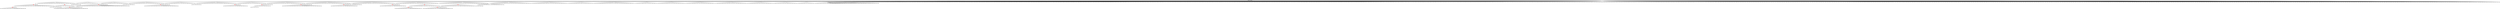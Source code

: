 digraph g {
	"64" -> "65";
	"65" [color=indianred1, style=filled, label="39"];
	"63" -> "64";
	"64" [label="7"];
	"62" -> "63";
	"63" [color=indianred1, style=filled, label="4"];
	"61" -> "62";
	"62" [label="39"];
	"58" -> "59";
	"59" [label="38"];
	"57" -> "58";
	"58" [color=indianred1, style=filled, label="17"];
	"56" -> "57";
	"57" [label="23"];
	"47" -> "48";
	"48" [color=indianred1, style=filled, label="49"];
	"46" -> "47";
	"47" [label="40"];
	"46" -> "49";
	"49" [label="27"];
	"45" -> "46";
	"46" [color=indianred1, style=filled, label="10"];
	"44" -> "45";
	"45" [label="49"];
	"44" -> "50";
	"50" [label="1"];
	"41" -> "42";
	"42" [label="5"];
	"38" -> "39";
	"39" [color=indianred1, style=filled, label="30"];
	"37" -> "38";
	"38" [label="45"];
	"35" -> "36";
	"36" [label="34"];
	"33" -> "34";
	"34" [color=indianred1, style=filled, label="48"];
	"32" -> "33";
	"33" [label="29"];
	"28" -> "29";
	"29" [label="13"];
	"27" -> "28";
	"28" [color=indianred1, style=filled, label="32"];
	"26" -> "27";
	"27" [label="21"];
	"24" -> "25";
	"25" [color=indianred1, style=filled, label="18"];
	"23" -> "24";
	"24" [label="11"];
	"20" -> "21";
	"21" [color=indianred1, style=filled, label="36"];
	"19" -> "20";
	"20" [label="33"];
	"19" -> "22";
	"22" [label="19"];
	"17" -> "18";
	"18" [color=indianred1, style=filled, label="42"];
	"16" -> "17";
	"17" [label="22"];
	"12" -> "13";
	"13" [color=indianred1, style=filled, label="26"];
	"11" -> "12";
	"12" [label="25"];
	"10" -> "11";
	"11" [color=indianred1, style=filled, label="12"];
	"9" -> "10";
	"10" [label="26"];
	"4" -> "5";
	"5" [color=indianred1, style=filled, label="47"];
	"3" -> "4";
	"4" [label="3"];
	"2" -> "3";
	"3" [color=indianred1, style=filled, label="2"];
	"2" -> "6";
	"6" [label="6"];
	"1" -> "2";
	"2" [label="47"];
	"1" -> "7";
	"7" [label="15"];
	"1" -> "8";
	"8" [label="20"];
	"0" -> "1";
	"1" [label="2"];
	"0" -> "9";
	"9" [label="12"];
	"0" -> "14";
	"14" [label="24"];
	"0" -> "15";
	"15" [label="31"];
	"0" -> "16";
	"16" [label="42"];
	"0" -> "19";
	"19" [label="36"];
	"0" -> "23";
	"23" [label="18"];
	"0" -> "26";
	"26" [label="32"];
	"0" -> "30";
	"30" [label="46"];
	"0" -> "31";
	"31" [label="35"];
	"0" -> "32";
	"32" [label="48"];
	"0" -> "35";
	"35" [label="41"];
	"0" -> "37";
	"37" [label="30"];
	"0" -> "40";
	"40" [label="50"];
	"0" -> "41";
	"41" [label="16"];
	"0" -> "43";
	"43" [label="28"];
	"0" -> "44";
	"44" [label="10"];
	"0" -> "51";
	"51" [label="37"];
	"0" -> "52";
	"52" [label="43"];
	"0" -> "53";
	"53" [label="9"];
	"0" -> "54";
	"54" [label="8"];
	"0" -> "55";
	"55" [label="14"];
	"0" -> "56";
	"56" [label="17"];
	"0" -> "60";
	"60" [label="44"];
	"0" -> "61";
	"61" [label="4"];
	"0" [label="germline"];
	"0" -> "cell1";
	"cell1" [shape=box];
	"0" -> "cell2";
	"cell2" [shape=box];
	"1" -> "cell3";
	"cell3" [shape=box];
	"0" -> "cell4";
	"cell4" [shape=box];
	"31" -> "cell5";
	"cell5" [shape=box];
	"32" -> "cell6";
	"cell6" [shape=box];
	"0" -> "cell7";
	"cell7" [shape=box];
	"19" -> "cell8";
	"cell8" [shape=box];
	"13" -> "cell9";
	"cell9" [shape=box];
	"48" -> "cell10";
	"cell10" [shape=box];
	"0" -> "cell11";
	"cell11" [shape=box];
	"0" -> "cell12";
	"cell12" [shape=box];
	"7" -> "cell13";
	"cell13" [shape=box];
	"0" -> "cell14";
	"cell14" [shape=box];
	"0" -> "cell15";
	"cell15" [shape=box];
	"14" -> "cell16";
	"cell16" [shape=box];
	"63" -> "cell17";
	"cell17" [shape=box];
	"63" -> "cell18";
	"cell18" [shape=box];
	"42" -> "cell19";
	"cell19" [shape=box];
	"0" -> "cell20";
	"cell20" [shape=box];
	"0" -> "cell21";
	"cell21" [shape=box];
	"1" -> "cell22";
	"cell22" [shape=box];
	"14" -> "cell23";
	"cell23" [shape=box];
	"35" -> "cell24";
	"cell24" [shape=box];
	"61" -> "cell25";
	"cell25" [shape=box];
	"39" -> "cell26";
	"cell26" [shape=box];
	"26" -> "cell27";
	"cell27" [shape=box];
	"0" -> "cell28";
	"cell28" [shape=box];
	"0" -> "cell29";
	"cell29" [shape=box];
	"0" -> "cell30";
	"cell30" [shape=box];
	"0" -> "cell31";
	"cell31" [shape=box];
	"0" -> "cell32";
	"cell32" [shape=box];
	"0" -> "cell33";
	"cell33" [shape=box];
	"23" -> "cell34";
	"cell34" [shape=box];
	"25" -> "cell35";
	"cell35" [shape=box];
	"0" -> "cell36";
	"cell36" [shape=box];
	"11" -> "cell37";
	"cell37" [shape=box];
	"0" -> "cell38";
	"cell38" [shape=box];
	"0" -> "cell39";
	"cell39" [shape=box];
	"0" -> "cell40";
	"cell40" [shape=box];
	"0" -> "cell41";
	"cell41" [shape=box];
	"39" -> "cell42";
	"cell42" [shape=box];
	"9" -> "cell43";
	"cell43" [shape=box];
	"63" -> "cell44";
	"cell44" [shape=box];
	"56" -> "cell45";
	"cell45" [shape=box];
	"0" -> "cell46";
	"cell46" [shape=box];
	"15" -> "cell47";
	"cell47" [shape=box];
	"0" -> "cell48";
	"cell48" [shape=box];
	"41" -> "cell49";
	"cell49" [shape=box];
	"0" -> "cell50";
	"cell50" [shape=box];
	"0" -> "cell51";
	"cell51" [shape=box];
	"16" -> "cell52";
	"cell52" [shape=box];
	"44" -> "cell53";
	"cell53" [shape=box];
	"0" -> "cell54";
	"cell54" [shape=box];
	"0" -> "cell55";
	"cell55" [shape=box];
	"0" -> "cell56";
	"cell56" [shape=box];
	"0" -> "cell57";
	"cell57" [shape=box];
	"40" -> "cell58";
	"cell58" [shape=box];
	"0" -> "cell59";
	"cell59" [shape=box];
	"32" -> "cell60";
	"cell60" [shape=box];
	"57" -> "cell61";
	"cell61" [shape=box];
	"48" -> "cell62";
	"cell62" [shape=box];
	"61" -> "cell63";
	"cell63" [shape=box];
	"0" -> "cell64";
	"cell64" [shape=box];
	"48" -> "cell65";
	"cell65" [shape=box];
	"35" -> "cell66";
	"cell66" [shape=box];
	"0" -> "cell67";
	"cell67" [shape=box];
	"0" -> "cell68";
	"cell68" [shape=box];
	"0" -> "cell69";
	"cell69" [shape=box];
	"0" -> "cell70";
	"cell70" [shape=box];
	"41" -> "cell71";
	"cell71" [shape=box];
	"0" -> "cell72";
	"cell72" [shape=box];
	"0" -> "cell73";
	"cell73" [shape=box];
	"0" -> "cell74";
	"cell74" [shape=box];
	"0" -> "cell75";
	"cell75" [shape=box];
	"9" -> "cell76";
	"cell76" [shape=box];
	"11" -> "cell77";
	"cell77" [shape=box];
	"40" -> "cell78";
	"cell78" [shape=box];
	"25" -> "cell79";
	"cell79" [shape=box];
	"0" -> "cell80";
	"cell80" [shape=box];
	"0" -> "cell81";
	"cell81" [shape=box];
	"50" -> "cell82";
	"cell82" [shape=box];
	"0" -> "cell83";
	"cell83" [shape=box];
	"7" -> "cell84";
	"cell84" [shape=box];
	"0" -> "cell85";
	"cell85" [shape=box];
	"0" -> "cell86";
	"cell86" [shape=box];
	"48" -> "cell87";
	"cell87" [shape=box];
	"30" -> "cell88";
	"cell88" [shape=box];
	"3" -> "cell89";
	"cell89" [shape=box];
	"0" -> "cell90";
	"cell90" [shape=box];
	"0" -> "cell91";
	"cell91" [shape=box];
	"15" -> "cell92";
	"cell92" [shape=box];
	"0" -> "cell93";
	"cell93" [shape=box];
	"54" -> "cell94";
	"cell94" [shape=box];
	"0" -> "cell95";
	"cell95" [shape=box];
	"46" -> "cell96";
	"cell96" [shape=box];
	"0" -> "cell97";
	"cell97" [shape=box];
	"1" -> "cell98";
	"cell98" [shape=box];
	"60" -> "cell99";
	"cell99" [shape=box];
	"18" -> "cell100";
	"cell100" [shape=box];
	"65" -> "cell101";
	"cell101" [shape=box];
	"25" -> "cell102";
	"cell102" [shape=box];
	"34" -> "cell103";
	"cell103" [shape=box];
	"9" -> "cell104";
	"cell104" [shape=box];
	"0" -> "cell105";
	"cell105" [shape=box];
	"61" -> "cell106";
	"cell106" [shape=box];
	"61" -> "cell107";
	"cell107" [shape=box];
	"0" -> "cell108";
	"cell108" [shape=box];
	"0" -> "cell109";
	"cell109" [shape=box];
	"63" -> "cell110";
	"cell110" [shape=box];
	"0" -> "cell111";
	"cell111" [shape=box];
	"0" -> "cell112";
	"cell112" [shape=box];
	"48" -> "cell113";
	"cell113" [shape=box];
	"0" -> "cell114";
	"cell114" [shape=box];
	"0" -> "cell115";
	"cell115" [shape=box];
	"0" -> "cell116";
	"cell116" [shape=box];
	"0" -> "cell117";
	"cell117" [shape=box];
	"43" -> "cell118";
	"cell118" [shape=box];
	"0" -> "cell119";
	"cell119" [shape=box];
	"0" -> "cell120";
	"cell120" [shape=box];
	"56" -> "cell121";
	"cell121" [shape=box];
	"48" -> "cell122";
	"cell122" [shape=box];
	"2" -> "cell123";
	"cell123" [shape=box];
	"21" -> "cell124";
	"cell124" [shape=box];
	"13" -> "cell125";
	"cell125" [shape=box];
	"16" -> "cell126";
	"cell126" [shape=box];
	"0" -> "cell127";
	"cell127" [shape=box];
	"22" -> "cell128";
	"cell128" [shape=box];
	"19" -> "cell129";
	"cell129" [shape=box];
	"19" -> "cell130";
	"cell130" [shape=box];
	"0" -> "cell131";
	"cell131" [shape=box];
	"49" -> "cell132";
	"cell132" [shape=box];
	"40" -> "cell133";
	"cell133" [shape=box];
	"11" -> "cell134";
	"cell134" [shape=box];
	"0" -> "cell135";
	"cell135" [shape=box];
	"34" -> "cell136";
	"cell136" [shape=box];
	"58" -> "cell137";
	"cell137" [shape=box];
	"30" -> "cell138";
	"cell138" [shape=box];
	"0" -> "cell139";
	"cell139" [shape=box];
	"32" -> "cell140";
	"cell140" [shape=box];
	"3" -> "cell141";
	"cell141" [shape=box];
	"51" -> "cell142";
	"cell142" [shape=box];
	"0" -> "cell143";
	"cell143" [shape=box];
	"0" -> "cell144";
	"cell144" [shape=box];
	"0" -> "cell145";
	"cell145" [shape=box];
	"0" -> "cell146";
	"cell146" [shape=box];
	"0" -> "cell147";
	"cell147" [shape=box];
	"0" -> "cell148";
	"cell148" [shape=box];
	"0" -> "cell149";
	"cell149" [shape=box];
	"15" -> "cell150";
	"cell150" [shape=box];
	"0" -> "cell151";
	"cell151" [shape=box];
	"52" -> "cell152";
	"cell152" [shape=box];
	"19" -> "cell153";
	"cell153" [shape=box];
	"43" -> "cell154";
	"cell154" [shape=box];
	"0" -> "cell155";
	"cell155" [shape=box];
	"6" -> "cell156";
	"cell156" [shape=box];
	"30" -> "cell157";
	"cell157" [shape=box];
	"9" -> "cell158";
	"cell158" [shape=box];
	"40" -> "cell159";
	"cell159" [shape=box];
	"0" -> "cell160";
	"cell160" [shape=box];
	"19" -> "cell161";
	"cell161" [shape=box];
	"61" -> "cell162";
	"cell162" [shape=box];
	"0" -> "cell163";
	"cell163" [shape=box];
	"0" -> "cell164";
	"cell164" [shape=box];
	"16" -> "cell165";
	"cell165" [shape=box];
	"0" -> "cell166";
	"cell166" [shape=box];
	"41" -> "cell167";
	"cell167" [shape=box];
	"0" -> "cell168";
	"cell168" [shape=box];
	"54" -> "cell169";
	"cell169" [shape=box];
	"0" -> "cell170";
	"cell170" [shape=box];
	"0" -> "cell171";
	"cell171" [shape=box];
	"16" -> "cell172";
	"cell172" [shape=box];
	"52" -> "cell173";
	"cell173" [shape=box];
	"0" -> "cell174";
	"cell174" [shape=box];
	"65" -> "cell175";
	"cell175" [shape=box];
	"0" -> "cell176";
	"cell176" [shape=box];
	"0" -> "cell177";
	"cell177" [shape=box];
	"37" -> "cell178";
	"cell178" [shape=box];
	"0" -> "cell179";
	"cell179" [shape=box];
	"0" -> "cell180";
	"cell180" [shape=box];
	"37" -> "cell181";
	"cell181" [shape=box];
	"13" -> "cell182";
	"cell182" [shape=box];
	"35" -> "cell183";
	"cell183" [shape=box];
	"35" -> "cell184";
	"cell184" [shape=box];
	"63" -> "cell185";
	"cell185" [shape=box];
	"0" -> "cell186";
	"cell186" [shape=box];
	"17" -> "cell187";
	"cell187" [shape=box];
	"39" -> "cell188";
	"cell188" [shape=box];
	"31" -> "cell189";
	"cell189" [shape=box];
	"0" -> "cell190";
	"cell190" [shape=box];
	"46" -> "cell191";
	"cell191" [shape=box];
	"0" -> "cell192";
	"cell192" [shape=box];
	"0" -> "cell193";
	"cell193" [shape=box];
	"0" -> "cell194";
	"cell194" [shape=box];
	"0" -> "cell195";
	"cell195" [shape=box];
	"30" -> "cell196";
	"cell196" [shape=box];
	"0" -> "cell197";
	"cell197" [shape=box];
	"0" -> "cell198";
	"cell198" [shape=box];
	"31" -> "cell199";
	"cell199" [shape=box];
	"0" -> "cell200";
	"cell200" [shape=box];
	"0" -> "cell201";
	"cell201" [shape=box];
	"56" -> "cell202";
	"cell202" [shape=box];
	"0" -> "cell203";
	"cell203" [shape=box];
	"0" -> "cell204";
	"cell204" [shape=box];
	"14" -> "cell205";
	"cell205" [shape=box];
	"0" -> "cell206";
	"cell206" [shape=box];
	"0" -> "cell207";
	"cell207" [shape=box];
	"0" -> "cell208";
	"cell208" [shape=box];
	"0" -> "cell209";
	"cell209" [shape=box];
	"0" -> "cell210";
	"cell210" [shape=box];
	"31" -> "cell211";
	"cell211" [shape=box];
	"0" -> "cell212";
	"cell212" [shape=box];
	"53" -> "cell213";
	"cell213" [shape=box];
	"0" -> "cell214";
	"cell214" [shape=box];
	"55" -> "cell215";
	"cell215" [shape=box];
	"0" -> "cell216";
	"cell216" [shape=box];
	"39" -> "cell217";
	"cell217" [shape=box];
	"0" -> "cell218";
	"cell218" [shape=box];
	"0" -> "cell219";
	"cell219" [shape=box];
	"14" -> "cell220";
	"cell220" [shape=box];
	"24" -> "cell221";
	"cell221" [shape=box];
	"0" -> "cell222";
	"cell222" [shape=box];
	"0" -> "cell223";
	"cell223" [shape=box];
	"39" -> "cell224";
	"cell224" [shape=box];
	"0" -> "cell225";
	"cell225" [shape=box];
	"0" -> "cell226";
	"cell226" [shape=box];
	"0" -> "cell227";
	"cell227" [shape=box];
	"0" -> "cell228";
	"cell228" [shape=box];
	"0" -> "cell229";
	"cell229" [shape=box];
	"0" -> "cell230";
	"cell230" [shape=box];
	"0" -> "cell231";
	"cell231" [shape=box];
	"0" -> "cell232";
	"cell232" [shape=box];
	"0" -> "cell233";
	"cell233" [shape=box];
	"61" -> "cell234";
	"cell234" [shape=box];
	"24" -> "cell235";
	"cell235" [shape=box];
	"55" -> "cell236";
	"cell236" [shape=box];
	"0" -> "cell237";
	"cell237" [shape=box];
	"36" -> "cell238";
	"cell238" [shape=box];
	"0" -> "cell239";
	"cell239" [shape=box];
	"0" -> "cell240";
	"cell240" [shape=box];
	"0" -> "cell241";
	"cell241" [shape=box];
	"0" -> "cell242";
	"cell242" [shape=box];
	"2" -> "cell243";
	"cell243" [shape=box];
	"0" -> "cell244";
	"cell244" [shape=box];
	"0" -> "cell245";
	"cell245" [shape=box];
	"61" -> "cell246";
	"cell246" [shape=box];
	"0" -> "cell247";
	"cell247" [shape=box];
	"0" -> "cell248";
	"cell248" [shape=box];
	"0" -> "cell249";
	"cell249" [shape=box];
	"13" -> "cell250";
	"cell250" [shape=box];
	"15" -> "cell251";
	"cell251" [shape=box];
	"0" -> "cell252";
	"cell252" [shape=box];
	"5" -> "cell253";
	"cell253" [shape=box];
	"0" -> "cell254";
	"cell254" [shape=box];
	"0" -> "cell255";
	"cell255" [shape=box];
	"0" -> "cell256";
	"cell256" [shape=box];
	"39" -> "cell257";
	"cell257" [shape=box];
	"54" -> "cell258";
	"cell258" [shape=box];
	"53" -> "cell259";
	"cell259" [shape=box];
	"0" -> "cell260";
	"cell260" [shape=box];
	"0" -> "cell261";
	"cell261" [shape=box];
	"9" -> "cell262";
	"cell262" [shape=box];
	"0" -> "cell263";
	"cell263" [shape=box];
	"65" -> "cell264";
	"cell264" [shape=box];
	"7" -> "cell265";
	"cell265" [shape=box];
	"0" -> "cell266";
	"cell266" [shape=box];
	"18" -> "cell267";
	"cell267" [shape=box];
	"35" -> "cell268";
	"cell268" [shape=box];
	"23" -> "cell269";
	"cell269" [shape=box];
	"55" -> "cell270";
	"cell270" [shape=box];
	"48" -> "cell271";
	"cell271" [shape=box];
	"53" -> "cell272";
	"cell272" [shape=box];
	"40" -> "cell273";
	"cell273" [shape=box];
	"46" -> "cell274";
	"cell274" [shape=box];
	"0" -> "cell275";
	"cell275" [shape=box];
	"0" -> "cell276";
	"cell276" [shape=box];
	"0" -> "cell277";
	"cell277" [shape=box];
	"25" -> "cell278";
	"cell278" [shape=box];
	"3" -> "cell279";
	"cell279" [shape=box];
	"0" -> "cell280";
	"cell280" [shape=box];
	"0" -> "cell281";
	"cell281" [shape=box];
	"0" -> "cell282";
	"cell282" [shape=box];
	"58" -> "cell283";
	"cell283" [shape=box];
	"55" -> "cell284";
	"cell284" [shape=box];
	"0" -> "cell285";
	"cell285" [shape=box];
	"0" -> "cell286";
	"cell286" [shape=box];
	"0" -> "cell287";
	"cell287" [shape=box];
	"32" -> "cell288";
	"cell288" [shape=box];
	"0" -> "cell289";
	"cell289" [shape=box];
	"47" -> "cell290";
	"cell290" [shape=box];
	"0" -> "cell291";
	"cell291" [shape=box];
	"59" -> "cell292";
	"cell292" [shape=box];
	"0" -> "cell293";
	"cell293" [shape=box];
	"0" -> "cell294";
	"cell294" [shape=box];
	"3" -> "cell295";
	"cell295" [shape=box];
	"61" -> "cell296";
	"cell296" [shape=box];
	"0" -> "cell297";
	"cell297" [shape=box];
	"0" -> "cell298";
	"cell298" [shape=box];
	"0" -> "cell299";
	"cell299" [shape=box];
	"35" -> "cell300";
	"cell300" [shape=box];
	"0" -> "cell301";
	"cell301" [shape=box];
	"44" -> "cell302";
	"cell302" [shape=box];
	"15" -> "cell303";
	"cell303" [shape=box];
	"16" -> "cell304";
	"cell304" [shape=box];
	"16" -> "cell305";
	"cell305" [shape=box];
	"16" -> "cell306";
	"cell306" [shape=box];
	"0" -> "cell307";
	"cell307" [shape=box];
	"0" -> "cell308";
	"cell308" [shape=box];
	"0" -> "cell309";
	"cell309" [shape=box];
	"0" -> "cell310";
	"cell310" [shape=box];
	"55" -> "cell311";
	"cell311" [shape=box];
	"0" -> "cell312";
	"cell312" [shape=box];
	"0" -> "cell313";
	"cell313" [shape=box];
	"0" -> "cell314";
	"cell314" [shape=box];
	"0" -> "cell315";
	"cell315" [shape=box];
	"0" -> "cell316";
	"cell316" [shape=box];
	"0" -> "cell317";
	"cell317" [shape=box];
	"43" -> "cell318";
	"cell318" [shape=box];
	"0" -> "cell319";
	"cell319" [shape=box];
	"0" -> "cell320";
	"cell320" [shape=box];
	"59" -> "cell321";
	"cell321" [shape=box];
	"0" -> "cell322";
	"cell322" [shape=box];
	"7" -> "cell323";
	"cell323" [shape=box];
	"44" -> "cell324";
	"cell324" [shape=box];
	"55" -> "cell325";
	"cell325" [shape=box];
	"0" -> "cell326";
	"cell326" [shape=box];
	"0" -> "cell327";
	"cell327" [shape=box];
	"0" -> "cell328";
	"cell328" [shape=box];
	"0" -> "cell329";
	"cell329" [shape=box];
	"49" -> "cell330";
	"cell330" [shape=box];
	"2" -> "cell331";
	"cell331" [shape=box];
	"0" -> "cell332";
	"cell332" [shape=box];
	"0" -> "cell333";
	"cell333" [shape=box];
	"0" -> "cell334";
	"cell334" [shape=box];
	"0" -> "cell335";
	"cell335" [shape=box];
	"0" -> "cell336";
	"cell336" [shape=box];
	"19" -> "cell337";
	"cell337" [shape=box];
	"14" -> "cell338";
	"cell338" [shape=box];
	"61" -> "cell339";
	"cell339" [shape=box];
	"1" -> "cell340";
	"cell340" [shape=box];
	"5" -> "cell341";
	"cell341" [shape=box];
	"23" -> "cell342";
	"cell342" [shape=box];
	"60" -> "cell343";
	"cell343" [shape=box];
	"0" -> "cell344";
	"cell344" [shape=box];
	"0" -> "cell345";
	"cell345" [shape=box];
	"63" -> "cell346";
	"cell346" [shape=box];
	"25" -> "cell347";
	"cell347" [shape=box];
	"46" -> "cell348";
	"cell348" [shape=box];
	"0" -> "cell349";
	"cell349" [shape=box];
	"0" -> "cell350";
	"cell350" [shape=box];
	"57" -> "cell351";
	"cell351" [shape=box];
	"59" -> "cell352";
	"cell352" [shape=box];
	"30" -> "cell353";
	"cell353" [shape=box];
	"19" -> "cell354";
	"cell354" [shape=box];
	"63" -> "cell355";
	"cell355" [shape=box];
	"0" -> "cell356";
	"cell356" [shape=box];
	"0" -> "cell357";
	"cell357" [shape=box];
	"0" -> "cell358";
	"cell358" [shape=box];
	"0" -> "cell359";
	"cell359" [shape=box];
	"23" -> "cell360";
	"cell360" [shape=box];
	"0" -> "cell361";
	"cell361" [shape=box];
	"9" -> "cell362";
	"cell362" [shape=box];
	"13" -> "cell363";
	"cell363" [shape=box];
	"0" -> "cell364";
	"cell364" [shape=box];
	"31" -> "cell365";
	"cell365" [shape=box];
	"14" -> "cell366";
	"cell366" [shape=box];
	"57" -> "cell367";
	"cell367" [shape=box];
	"21" -> "cell368";
	"cell368" [shape=box];
	"29" -> "cell369";
	"cell369" [shape=box];
	"0" -> "cell370";
	"cell370" [shape=box];
	"65" -> "cell371";
	"cell371" [shape=box];
	"0" -> "cell372";
	"cell372" [shape=box];
	"65" -> "cell373";
	"cell373" [shape=box];
	"0" -> "cell374";
	"cell374" [shape=box];
	"0" -> "cell375";
	"cell375" [shape=box];
	"0" -> "cell376";
	"cell376" [shape=box];
	"34" -> "cell377";
	"cell377" [shape=box];
	"0" -> "cell378";
	"cell378" [shape=box];
	"0" -> "cell379";
	"cell379" [shape=box];
	"0" -> "cell380";
	"cell380" [shape=box];
	"53" -> "cell381";
	"cell381" [shape=box];
	"0" -> "cell382";
	"cell382" [shape=box];
	"51" -> "cell383";
	"cell383" [shape=box];
	"0" -> "cell384";
	"cell384" [shape=box];
	"57" -> "cell385";
	"cell385" [shape=box];
	"0" -> "cell386";
	"cell386" [shape=box];
	"0" -> "cell387";
	"cell387" [shape=box];
	"0" -> "cell388";
	"cell388" [shape=box];
	"0" -> "cell389";
	"cell389" [shape=box];
	"30" -> "cell390";
	"cell390" [shape=box];
	"1" -> "cell391";
	"cell391" [shape=box];
	"51" -> "cell392";
	"cell392" [shape=box];
	"15" -> "cell393";
	"cell393" [shape=box];
	"56" -> "cell394";
	"cell394" [shape=box];
	"0" -> "cell395";
	"cell395" [shape=box];
	"60" -> "cell396";
	"cell396" [shape=box];
	"0" -> "cell397";
	"cell397" [shape=box];
	"25" -> "cell398";
	"cell398" [shape=box];
	"0" -> "cell399";
	"cell399" [shape=box];
	"51" -> "cell400";
	"cell400" [shape=box];
	"23" -> "cell401";
	"cell401" [shape=box];
	"0" -> "cell402";
	"cell402" [shape=box];
	"23" -> "cell403";
	"cell403" [shape=box];
	"18" -> "cell404";
	"cell404" [shape=box];
	"37" -> "cell405";
	"cell405" [shape=box];
	"0" -> "cell406";
	"cell406" [shape=box];
	"53" -> "cell407";
	"cell407" [shape=box];
	"46" -> "cell408";
	"cell408" [shape=box];
	"0" -> "cell409";
	"cell409" [shape=box];
	"0" -> "cell410";
	"cell410" [shape=box];
	"0" -> "cell411";
	"cell411" [shape=box];
	"0" -> "cell412";
	"cell412" [shape=box];
	"0" -> "cell413";
	"cell413" [shape=box];
	"0" -> "cell414";
	"cell414" [shape=box];
	"42" -> "cell415";
	"cell415" [shape=box];
	"0" -> "cell416";
	"cell416" [shape=box];
	"43" -> "cell417";
	"cell417" [shape=box];
	"29" -> "cell418";
	"cell418" [shape=box];
	"0" -> "cell419";
	"cell419" [shape=box];
	"0" -> "cell420";
	"cell420" [shape=box];
	"53" -> "cell421";
	"cell421" [shape=box];
	"0" -> "cell422";
	"cell422" [shape=box];
	"0" -> "cell423";
	"cell423" [shape=box];
	"1" -> "cell424";
	"cell424" [shape=box];
	"9" -> "cell425";
	"cell425" [shape=box];
	"0" -> "cell426";
	"cell426" [shape=box];
	"0" -> "cell427";
	"cell427" [shape=box];
	"0" -> "cell428";
	"cell428" [shape=box];
	"46" -> "cell429";
	"cell429" [shape=box];
	"30" -> "cell430";
	"cell430" [shape=box];
	"55" -> "cell431";
	"cell431" [shape=box];
	"9" -> "cell432";
	"cell432" [shape=box];
	"19" -> "cell433";
	"cell433" [shape=box];
	"0" -> "cell434";
	"cell434" [shape=box];
	"0" -> "cell435";
	"cell435" [shape=box];
	"0" -> "cell436";
	"cell436" [shape=box];
	"0" -> "cell437";
	"cell437" [shape=box];
	"56" -> "cell438";
	"cell438" [shape=box];
	"24" -> "cell439";
	"cell439" [shape=box];
	"61" -> "cell440";
	"cell440" [shape=box];
	"0" -> "cell441";
	"cell441" [shape=box];
	"0" -> "cell442";
	"cell442" [shape=box];
	"41" -> "cell443";
	"cell443" [shape=box];
	"0" -> "cell444";
	"cell444" [shape=box];
	"50" -> "cell445";
	"cell445" [shape=box];
	"28" -> "cell446";
	"cell446" [shape=box];
	"0" -> "cell447";
	"cell447" [shape=box];
	"0" -> "cell448";
	"cell448" [shape=box];
	"0" -> "cell449";
	"cell449" [shape=box];
	"0" -> "cell450";
	"cell450" [shape=box];
	"0" -> "cell451";
	"cell451" [shape=box];
	"0" -> "cell452";
	"cell452" [shape=box];
	"0" -> "cell453";
	"cell453" [shape=box];
	"29" -> "cell454";
	"cell454" [shape=box];
	"0" -> "cell455";
	"cell455" [shape=box];
	"38" -> "cell456";
	"cell456" [shape=box];
	"3" -> "cell457";
	"cell457" [shape=box];
	"0" -> "cell458";
	"cell458" [shape=box];
	"0" -> "cell459";
	"cell459" [shape=box];
	"9" -> "cell460";
	"cell460" [shape=box];
	"0" -> "cell461";
	"cell461" [shape=box];
	"35" -> "cell462";
	"cell462" [shape=box];
	"0" -> "cell463";
	"cell463" [shape=box];
	"0" -> "cell464";
	"cell464" [shape=box];
	"0" -> "cell465";
	"cell465" [shape=box];
	"0" -> "cell466";
	"cell466" [shape=box];
	"5" -> "cell467";
	"cell467" [shape=box];
	"5" -> "cell468";
	"cell468" [shape=box];
	"55" -> "cell469";
	"cell469" [shape=box];
	"0" -> "cell470";
	"cell470" [shape=box];
	"0" -> "cell471";
	"cell471" [shape=box];
	"0" -> "cell472";
	"cell472" [shape=box];
	"30" -> "cell473";
	"cell473" [shape=box];
	"0" -> "cell474";
	"cell474" [shape=box];
	"0" -> "cell475";
	"cell475" [shape=box];
	"0" -> "cell476";
	"cell476" [shape=box];
	"19" -> "cell477";
	"cell477" [shape=box];
	"0" -> "cell478";
	"cell478" [shape=box];
	"56" -> "cell479";
	"cell479" [shape=box];
	"0" -> "cell480";
	"cell480" [shape=box];
	"0" -> "cell481";
	"cell481" [shape=box];
	"0" -> "cell482";
	"cell482" [shape=box];
	"0" -> "cell483";
	"cell483" [shape=box];
	"0" -> "cell484";
	"cell484" [shape=box];
	"0" -> "cell485";
	"cell485" [shape=box];
	"0" -> "cell486";
	"cell486" [shape=box];
	"60" -> "cell487";
	"cell487" [shape=box];
	"13" -> "cell488";
	"cell488" [shape=box];
	"0" -> "cell489";
	"cell489" [shape=box];
	"41" -> "cell490";
	"cell490" [shape=box];
	"65" -> "cell491";
	"cell491" [shape=box];
	"0" -> "cell492";
	"cell492" [shape=box];
	"39" -> "cell493";
	"cell493" [shape=box];
	"0" -> "cell494";
	"cell494" [shape=box];
	"17" -> "cell495";
	"cell495" [shape=box];
	"0" -> "cell496";
	"cell496" [shape=box];
	"0" -> "cell497";
	"cell497" [shape=box];
	"0" -> "cell498";
	"cell498" [shape=box];
	"5" -> "cell499";
	"cell499" [shape=box];
	"0" -> "cell500";
	"cell500" [shape=box];
	"35" -> "cell501";
	"cell501" [shape=box];
	"0" -> "cell502";
	"cell502" [shape=box];
	"0" -> "cell503";
	"cell503" [shape=box];
	"0" -> "cell504";
	"cell504" [shape=box];
	"18" -> "cell505";
	"cell505" [shape=box];
	"0" -> "cell506";
	"cell506" [shape=box];
	"0" -> "cell507";
	"cell507" [shape=box];
	"0" -> "cell508";
	"cell508" [shape=box];
	"13" -> "cell509";
	"cell509" [shape=box];
	"0" -> "cell510";
	"cell510" [shape=box];
	"44" -> "cell511";
	"cell511" [shape=box];
	"0" -> "cell512";
	"cell512" [shape=box];
	"0" -> "cell513";
	"cell513" [shape=box];
	"29" -> "cell514";
	"cell514" [shape=box];
	"46" -> "cell515";
	"cell515" [shape=box];
	"0" -> "cell516";
	"cell516" [shape=box];
	"3" -> "cell517";
	"cell517" [shape=box];
	"16" -> "cell518";
	"cell518" [shape=box];
	"0" -> "cell519";
	"cell519" [shape=box];
	"63" -> "cell520";
	"cell520" [shape=box];
	"3" -> "cell521";
	"cell521" [shape=box];
	"0" -> "cell522";
	"cell522" [shape=box];
	"0" -> "cell523";
	"cell523" [shape=box];
	"0" -> "cell524";
	"cell524" [shape=box];
	"35" -> "cell525";
	"cell525" [shape=box];
	"0" -> "cell526";
	"cell526" [shape=box];
	"55" -> "cell527";
	"cell527" [shape=box];
	"25" -> "cell528";
	"cell528" [shape=box];
	"3" -> "cell529";
	"cell529" [shape=box];
	"15" -> "cell530";
	"cell530" [shape=box];
	"28" -> "cell531";
	"cell531" [shape=box];
	"0" -> "cell532";
	"cell532" [shape=box];
	"0" -> "cell533";
	"cell533" [shape=box];
	"28" -> "cell534";
	"cell534" [shape=box];
	"22" -> "cell535";
	"cell535" [shape=box];
	"25" -> "cell536";
	"cell536" [shape=box];
	"21" -> "cell537";
	"cell537" [shape=box];
	"37" -> "cell538";
	"cell538" [shape=box];
	"0" -> "cell539";
	"cell539" [shape=box];
	"0" -> "cell540";
	"cell540" [shape=box];
	"0" -> "cell541";
	"cell541" [shape=box];
	"0" -> "cell542";
	"cell542" [shape=box];
	"53" -> "cell543";
	"cell543" [shape=box];
	"63" -> "cell544";
	"cell544" [shape=box];
	"0" -> "cell545";
	"cell545" [shape=box];
	"0" -> "cell546";
	"cell546" [shape=box];
	"0" -> "cell547";
	"cell547" [shape=box];
	"60" -> "cell548";
	"cell548" [shape=box];
	"53" -> "cell549";
	"cell549" [shape=box];
	"0" -> "cell550";
	"cell550" [shape=box];
	"0" -> "cell551";
	"cell551" [shape=box];
	"0" -> "cell552";
	"cell552" [shape=box];
	"0" -> "cell553";
	"cell553" [shape=box];
	"65" -> "cell554";
	"cell554" [shape=box];
	"0" -> "cell555";
	"cell555" [shape=box];
	"0" -> "cell556";
	"cell556" [shape=box];
	"0" -> "cell557";
	"cell557" [shape=box];
	"0" -> "cell558";
	"cell558" [shape=box];
	"0" -> "cell559";
	"cell559" [shape=box];
	"0" -> "cell560";
	"cell560" [shape=box];
	"27" -> "cell561";
	"cell561" [shape=box];
	"0" -> "cell562";
	"cell562" [shape=box];
	"26" -> "cell563";
	"cell563" [shape=box];
	"9" -> "cell564";
	"cell564" [shape=box];
	"0" -> "cell565";
	"cell565" [shape=box];
	"0" -> "cell566";
	"cell566" [shape=box];
	"37" -> "cell567";
	"cell567" [shape=box];
	"0" -> "cell568";
	"cell568" [shape=box];
	"11" -> "cell569";
	"cell569" [shape=box];
	"0" -> "cell570";
	"cell570" [shape=box];
	"30" -> "cell571";
	"cell571" [shape=box];
	"0" -> "cell572";
	"cell572" [shape=box];
	"0" -> "cell573";
	"cell573" [shape=box];
	"0" -> "cell574";
	"cell574" [shape=box];
	"30" -> "cell575";
	"cell575" [shape=box];
	"19" -> "cell576";
	"cell576" [shape=box];
	"36" -> "cell577";
	"cell577" [shape=box];
	"0" -> "cell578";
	"cell578" [shape=box];
	"20" -> "cell579";
	"cell579" [shape=box];
	"0" -> "cell580";
	"cell580" [shape=box];
	"19" -> "cell581";
	"cell581" [shape=box];
	"0" -> "cell582";
	"cell582" [shape=box];
	"40" -> "cell583";
	"cell583" [shape=box];
	"0" -> "cell584";
	"cell584" [shape=box];
	"52" -> "cell585";
	"cell585" [shape=box];
	"28" -> "cell586";
	"cell586" [shape=box];
	"30" -> "cell587";
	"cell587" [shape=box];
	"26" -> "cell588";
	"cell588" [shape=box];
	"0" -> "cell589";
	"cell589" [shape=box];
	"53" -> "cell590";
	"cell590" [shape=box];
	"0" -> "cell591";
	"cell591" [shape=box];
	"47" -> "cell592";
	"cell592" [shape=box];
	"44" -> "cell593";
	"cell593" [shape=box];
	"0" -> "cell594";
	"cell594" [shape=box];
	"22" -> "cell595";
	"cell595" [shape=box];
	"0" -> "cell596";
	"cell596" [shape=box];
	"46" -> "cell597";
	"cell597" [shape=box];
	"44" -> "cell598";
	"cell598" [shape=box];
	"0" -> "cell599";
	"cell599" [shape=box];
	"35" -> "cell600";
	"cell600" [shape=box];
	"0" -> "cell601";
	"cell601" [shape=box];
	"0" -> "cell602";
	"cell602" [shape=box];
	"11" -> "cell603";
	"cell603" [shape=box];
	"0" -> "cell604";
	"cell604" [shape=box];
	"0" -> "cell605";
	"cell605" [shape=box];
	"12" -> "cell606";
	"cell606" [shape=box];
	"0" -> "cell607";
	"cell607" [shape=box];
	"40" -> "cell608";
	"cell608" [shape=box];
	"52" -> "cell609";
	"cell609" [shape=box];
	"13" -> "cell610";
	"cell610" [shape=box];
	"26" -> "cell611";
	"cell611" [shape=box];
	"25" -> "cell612";
	"cell612" [shape=box];
	"41" -> "cell613";
	"cell613" [shape=box];
	"55" -> "cell614";
	"cell614" [shape=box];
	"0" -> "cell615";
	"cell615" [shape=box];
	"31" -> "cell616";
	"cell616" [shape=box];
	"0" -> "cell617";
	"cell617" [shape=box];
	"0" -> "cell618";
	"cell618" [shape=box];
	"34" -> "cell619";
	"cell619" [shape=box];
	"0" -> "cell620";
	"cell620" [shape=box];
	"0" -> "cell621";
	"cell621" [shape=box];
	"0" -> "cell622";
	"cell622" [shape=box];
	"0" -> "cell623";
	"cell623" [shape=box];
	"11" -> "cell624";
	"cell624" [shape=box];
	"0" -> "cell625";
	"cell625" [shape=box];
	"0" -> "cell626";
	"cell626" [shape=box];
	"0" -> "cell627";
	"cell627" [shape=box];
	"41" -> "cell628";
	"cell628" [shape=box];
	"0" -> "cell629";
	"cell629" [shape=box];
	"0" -> "cell630";
	"cell630" [shape=box];
	"0" -> "cell631";
	"cell631" [shape=box];
	"0" -> "cell632";
	"cell632" [shape=box];
	"48" -> "cell633";
	"cell633" [shape=box];
	"54" -> "cell634";
	"cell634" [shape=box];
	"0" -> "cell635";
	"cell635" [shape=box];
	"0" -> "cell636";
	"cell636" [shape=box];
	"0" -> "cell637";
	"cell637" [shape=box];
	"0" -> "cell638";
	"cell638" [shape=box];
	"27" -> "cell639";
	"cell639" [shape=box];
	"0" -> "cell640";
	"cell640" [shape=box];
	"35" -> "cell641";
	"cell641" [shape=box];
	"41" -> "cell642";
	"cell642" [shape=box];
	"31" -> "cell643";
	"cell643" [shape=box];
	"60" -> "cell644";
	"cell644" [shape=box];
	"0" -> "cell645";
	"cell645" [shape=box];
	"34" -> "cell646";
	"cell646" [shape=box];
	"0" -> "cell647";
	"cell647" [shape=box];
	"15" -> "cell648";
	"cell648" [shape=box];
	"55" -> "cell649";
	"cell649" [shape=box];
	"0" -> "cell650";
	"cell650" [shape=box];
	"2" -> "cell651";
	"cell651" [shape=box];
	"55" -> "cell652";
	"cell652" [shape=box];
	"7" -> "cell653";
	"cell653" [shape=box];
	"0" -> "cell654";
	"cell654" [shape=box];
	"15" -> "cell655";
	"cell655" [shape=box];
	"0" -> "cell656";
	"cell656" [shape=box];
	"25" -> "cell657";
	"cell657" [shape=box];
	"0" -> "cell658";
	"cell658" [shape=box];
	"0" -> "cell659";
	"cell659" [shape=box];
	"35" -> "cell660";
	"cell660" [shape=box];
	"46" -> "cell661";
	"cell661" [shape=box];
	"0" -> "cell662";
	"cell662" [shape=box];
	"16" -> "cell663";
	"cell663" [shape=box];
	"0" -> "cell664";
	"cell664" [shape=box];
	"0" -> "cell665";
	"cell665" [shape=box];
	"46" -> "cell666";
	"cell666" [shape=box];
	"0" -> "cell667";
	"cell667" [shape=box];
	"0" -> "cell668";
	"cell668" [shape=box];
	"11" -> "cell669";
	"cell669" [shape=box];
	"26" -> "cell670";
	"cell670" [shape=box];
	"0" -> "cell671";
	"cell671" [shape=box];
	"44" -> "cell672";
	"cell672" [shape=box];
	"0" -> "cell673";
	"cell673" [shape=box];
	"0" -> "cell674";
	"cell674" [shape=box];
	"0" -> "cell675";
	"cell675" [shape=box];
	"46" -> "cell676";
	"cell676" [shape=box];
	"0" -> "cell677";
	"cell677" [shape=box];
	"0" -> "cell678";
	"cell678" [shape=box];
	"0" -> "cell679";
	"cell679" [shape=box];
	"0" -> "cell680";
	"cell680" [shape=box];
	"0" -> "cell681";
	"cell681" [shape=box];
	"0" -> "cell682";
	"cell682" [shape=box];
	"37" -> "cell683";
	"cell683" [shape=box];
	"0" -> "cell684";
	"cell684" [shape=box];
	"39" -> "cell685";
	"cell685" [shape=box];
	"32" -> "cell686";
	"cell686" [shape=box];
	"23" -> "cell687";
	"cell687" [shape=box];
	"0" -> "cell688";
	"cell688" [shape=box];
	"0" -> "cell689";
	"cell689" [shape=box];
	"51" -> "cell690";
	"cell690" [shape=box];
	"0" -> "cell691";
	"cell691" [shape=box];
	"0" -> "cell692";
	"cell692" [shape=box];
	"58" -> "cell693";
	"cell693" [shape=box];
	"0" -> "cell694";
	"cell694" [shape=box];
	"0" -> "cell695";
	"cell695" [shape=box];
	"55" -> "cell696";
	"cell696" [shape=box];
	"0" -> "cell697";
	"cell697" [shape=box];
	"0" -> "cell698";
	"cell698" [shape=box];
	"0" -> "cell699";
	"cell699" [shape=box];
	"0" -> "cell700";
	"cell700" [shape=box];
	"11" -> "cell701";
	"cell701" [shape=box];
	"0" -> "cell702";
	"cell702" [shape=box];
	"59" -> "cell703";
	"cell703" [shape=box];
	"1" -> "cell704";
	"cell704" [shape=box];
	"11" -> "cell705";
	"cell705" [shape=box];
	"0" -> "cell706";
	"cell706" [shape=box];
	"0" -> "cell707";
	"cell707" [shape=box];
	"0" -> "cell708";
	"cell708" [shape=box];
	"0" -> "cell709";
	"cell709" [shape=box];
	"30" -> "cell710";
	"cell710" [shape=box];
	"0" -> "cell711";
	"cell711" [shape=box];
	"0" -> "cell712";
	"cell712" [shape=box];
	"0" -> "cell713";
	"cell713" [shape=box];
	"0" -> "cell714";
	"cell714" [shape=box];
	"0" -> "cell715";
	"cell715" [shape=box];
	"30" -> "cell716";
	"cell716" [shape=box];
	"0" -> "cell717";
	"cell717" [shape=box];
	"63" -> "cell718";
	"cell718" [shape=box];
	"0" -> "cell719";
	"cell719" [shape=box];
	"15" -> "cell720";
	"cell720" [shape=box];
	"58" -> "cell721";
	"cell721" [shape=box];
	"0" -> "cell722";
	"cell722" [shape=box];
	"56" -> "cell723";
	"cell723" [shape=box];
	"4" -> "cell724";
	"cell724" [shape=box];
	"0" -> "cell725";
	"cell725" [shape=box];
	"51" -> "cell726";
	"cell726" [shape=box];
	"0" -> "cell727";
	"cell727" [shape=box];
	"0" -> "cell728";
	"cell728" [shape=box];
	"61" -> "cell729";
	"cell729" [shape=box];
	"0" -> "cell730";
	"cell730" [shape=box];
	"0" -> "cell731";
	"cell731" [shape=box];
	"0" -> "cell732";
	"cell732" [shape=box];
	"14" -> "cell733";
	"cell733" [shape=box];
	"23" -> "cell734";
	"cell734" [shape=box];
	"9" -> "cell735";
	"cell735" [shape=box];
	"0" -> "cell736";
	"cell736" [shape=box];
	"0" -> "cell737";
	"cell737" [shape=box];
	"0" -> "cell738";
	"cell738" [shape=box];
	"3" -> "cell739";
	"cell739" [shape=box];
	"0" -> "cell740";
	"cell740" [shape=box];
	"23" -> "cell741";
	"cell741" [shape=box];
	"0" -> "cell742";
	"cell742" [shape=box];
	"0" -> "cell743";
	"cell743" [shape=box];
	"31" -> "cell744";
	"cell744" [shape=box];
	"0" -> "cell745";
	"cell745" [shape=box];
	"19" -> "cell746";
	"cell746" [shape=box];
	"0" -> "cell747";
	"cell747" [shape=box];
	"18" -> "cell748";
	"cell748" [shape=box];
	"39" -> "cell749";
	"cell749" [shape=box];
	"0" -> "cell750";
	"cell750" [shape=box];
	"47" -> "cell751";
	"cell751" [shape=box];
	"23" -> "cell752";
	"cell752" [shape=box];
	"0" -> "cell753";
	"cell753" [shape=box];
	"0" -> "cell754";
	"cell754" [shape=box];
	"62" -> "cell755";
	"cell755" [shape=box];
	"0" -> "cell756";
	"cell756" [shape=box];
	"0" -> "cell757";
	"cell757" [shape=box];
	"0" -> "cell758";
	"cell758" [shape=box];
	"36" -> "cell759";
	"cell759" [shape=box];
	"0" -> "cell760";
	"cell760" [shape=box];
	"34" -> "cell761";
	"cell761" [shape=box];
	"0" -> "cell762";
	"cell762" [shape=box];
	"0" -> "cell763";
	"cell763" [shape=box];
	"25" -> "cell764";
	"cell764" [shape=box];
	"0" -> "cell765";
	"cell765" [shape=box];
	"0" -> "cell766";
	"cell766" [shape=box];
	"39" -> "cell767";
	"cell767" [shape=box];
	"14" -> "cell768";
	"cell768" [shape=box];
	"0" -> "cell769";
	"cell769" [shape=box];
	"0" -> "cell770";
	"cell770" [shape=box];
	"0" -> "cell771";
	"cell771" [shape=box];
	"3" -> "cell772";
	"cell772" [shape=box];
	"0" -> "cell773";
	"cell773" [shape=box];
	"0" -> "cell774";
	"cell774" [shape=box];
	"9" -> "cell775";
	"cell775" [shape=box];
	"21" -> "cell776";
	"cell776" [shape=box];
	"57" -> "cell777";
	"cell777" [shape=box];
	"0" -> "cell778";
	"cell778" [shape=box];
	"26" -> "cell779";
	"cell779" [shape=box];
	"0" -> "cell780";
	"cell780" [shape=box];
	"3" -> "cell781";
	"cell781" [shape=box];
	"0" -> "cell782";
	"cell782" [shape=box];
	"0" -> "cell783";
	"cell783" [shape=box];
	"0" -> "cell784";
	"cell784" [shape=box];
	"0" -> "cell785";
	"cell785" [shape=box];
	"16" -> "cell786";
	"cell786" [shape=box];
	"63" -> "cell787";
	"cell787" [shape=box];
	"23" -> "cell788";
	"cell788" [shape=box];
	"43" -> "cell789";
	"cell789" [shape=box];
	"0" -> "cell790";
	"cell790" [shape=box];
	"0" -> "cell791";
	"cell791" [shape=box];
	"0" -> "cell792";
	"cell792" [shape=box];
	"46" -> "cell793";
	"cell793" [shape=box];
	"0" -> "cell794";
	"cell794" [shape=box];
	"1" -> "cell795";
	"cell795" [shape=box];
	"54" -> "cell796";
	"cell796" [shape=box];
	"0" -> "cell797";
	"cell797" [shape=box];
	"0" -> "cell798";
	"cell798" [shape=box];
	"0" -> "cell799";
	"cell799" [shape=box];
	"0" -> "cell800";
	"cell800" [shape=box];
	"0" -> "cell801";
	"cell801" [shape=box];
	"0" -> "cell802";
	"cell802" [shape=box];
	"23" -> "cell803";
	"cell803" [shape=box];
	"50" -> "cell804";
	"cell804" [shape=box];
	"41" -> "cell805";
	"cell805" [shape=box];
	"0" -> "cell806";
	"cell806" [shape=box];
	"0" -> "cell807";
	"cell807" [shape=box];
	"52" -> "cell808";
	"cell808" [shape=box];
	"0" -> "cell809";
	"cell809" [shape=box];
	"46" -> "cell810";
	"cell810" [shape=box];
	"0" -> "cell811";
	"cell811" [shape=box];
	"0" -> "cell812";
	"cell812" [shape=box];
	"0" -> "cell813";
	"cell813" [shape=box];
	"0" -> "cell814";
	"cell814" [shape=box];
	"0" -> "cell815";
	"cell815" [shape=box];
	"65" -> "cell816";
	"cell816" [shape=box];
	"0" -> "cell817";
	"cell817" [shape=box];
	"23" -> "cell818";
	"cell818" [shape=box];
	"0" -> "cell819";
	"cell819" [shape=box];
	"0" -> "cell820";
	"cell820" [shape=box];
	"56" -> "cell821";
	"cell821" [shape=box];
	"46" -> "cell822";
	"cell822" [shape=box];
	"0" -> "cell823";
	"cell823" [shape=box];
	"37" -> "cell824";
	"cell824" [shape=box];
	"0" -> "cell825";
	"cell825" [shape=box];
	"0" -> "cell826";
	"cell826" [shape=box];
	"13" -> "cell827";
	"cell827" [shape=box];
	"0" -> "cell828";
	"cell828" [shape=box];
	"21" -> "cell829";
	"cell829" [shape=box];
	"0" -> "cell830";
	"cell830" [shape=box];
	"39" -> "cell831";
	"cell831" [shape=box];
	"65" -> "cell832";
	"cell832" [shape=box];
	"0" -> "cell833";
	"cell833" [shape=box];
	"0" -> "cell834";
	"cell834" [shape=box];
	"43" -> "cell835";
	"cell835" [shape=box];
	"0" -> "cell836";
	"cell836" [shape=box];
	"51" -> "cell837";
	"cell837" [shape=box];
	"52" -> "cell838";
	"cell838" [shape=box];
	"0" -> "cell839";
	"cell839" [shape=box];
	"0" -> "cell840";
	"cell840" [shape=box];
	"63" -> "cell841";
	"cell841" [shape=box];
	"61" -> "cell842";
	"cell842" [shape=box];
	"16" -> "cell843";
	"cell843" [shape=box];
	"43" -> "cell844";
	"cell844" [shape=box];
	"0" -> "cell845";
	"cell845" [shape=box];
	"0" -> "cell846";
	"cell846" [shape=box];
	"48" -> "cell847";
	"cell847" [shape=box];
	"55" -> "cell848";
	"cell848" [shape=box];
	"16" -> "cell849";
	"cell849" [shape=box];
	"25" -> "cell850";
	"cell850" [shape=box];
	"0" -> "cell851";
	"cell851" [shape=box];
	"0" -> "cell852";
	"cell852" [shape=box];
	"52" -> "cell853";
	"cell853" [shape=box];
	"0" -> "cell854";
	"cell854" [shape=box];
	"4" -> "cell855";
	"cell855" [shape=box];
	"52" -> "cell856";
	"cell856" [shape=box];
	"0" -> "cell857";
	"cell857" [shape=box];
	"51" -> "cell858";
	"cell858" [shape=box];
	"0" -> "cell859";
	"cell859" [shape=box];
	"0" -> "cell860";
	"cell860" [shape=box];
	"56" -> "cell861";
	"cell861" [shape=box];
	"0" -> "cell862";
	"cell862" [shape=box];
	"0" -> "cell863";
	"cell863" [shape=box];
	"32" -> "cell864";
	"cell864" [shape=box];
	"35" -> "cell865";
	"cell865" [shape=box];
	"9" -> "cell866";
	"cell866" [shape=box];
	"0" -> "cell867";
	"cell867" [shape=box];
	"3" -> "cell868";
	"cell868" [shape=box];
	"0" -> "cell869";
	"cell869" [shape=box];
	"40" -> "cell870";
	"cell870" [shape=box];
	"0" -> "cell871";
	"cell871" [shape=box];
	"14" -> "cell872";
	"cell872" [shape=box];
	"35" -> "cell873";
	"cell873" [shape=box];
	"0" -> "cell874";
	"cell874" [shape=box];
	"0" -> "cell875";
	"cell875" [shape=box];
	"0" -> "cell876";
	"cell876" [shape=box];
	"34" -> "cell877";
	"cell877" [shape=box];
	"0" -> "cell878";
	"cell878" [shape=box];
	"0" -> "cell879";
	"cell879" [shape=box];
	"53" -> "cell880";
	"cell880" [shape=box];
	"0" -> "cell881";
	"cell881" [shape=box];
	"0" -> "cell882";
	"cell882" [shape=box];
	"56" -> "cell883";
	"cell883" [shape=box];
	"0" -> "cell884";
	"cell884" [shape=box];
	"0" -> "cell885";
	"cell885" [shape=box];
	"0" -> "cell886";
	"cell886" [shape=box];
	"40" -> "cell887";
	"cell887" [shape=box];
	"0" -> "cell888";
	"cell888" [shape=box];
	"44" -> "cell889";
	"cell889" [shape=box];
	"0" -> "cell890";
	"cell890" [shape=box];
	"0" -> "cell891";
	"cell891" [shape=box];
	"30" -> "cell892";
	"cell892" [shape=box];
	"0" -> "cell893";
	"cell893" [shape=box];
	"27" -> "cell894";
	"cell894" [shape=box];
	"18" -> "cell895";
	"cell895" [shape=box];
	"16" -> "cell896";
	"cell896" [shape=box];
	"0" -> "cell897";
	"cell897" [shape=box];
	"48" -> "cell898";
	"cell898" [shape=box];
	"0" -> "cell899";
	"cell899" [shape=box];
	"0" -> "cell900";
	"cell900" [shape=box];
	"0" -> "cell901";
	"cell901" [shape=box];
	"33" -> "cell902";
	"cell902" [shape=box];
	"0" -> "cell903";
	"cell903" [shape=box];
	"0" -> "cell904";
	"cell904" [shape=box];
	"9" -> "cell905";
	"cell905" [shape=box];
	"0" -> "cell906";
	"cell906" [shape=box];
	"0" -> "cell907";
	"cell907" [shape=box];
	"32" -> "cell908";
	"cell908" [shape=box];
	"14" -> "cell909";
	"cell909" [shape=box];
	"14" -> "cell910";
	"cell910" [shape=box];
	"41" -> "cell911";
	"cell911" [shape=box];
	"0" -> "cell912";
	"cell912" [shape=box];
	"19" -> "cell913";
	"cell913" [shape=box];
	"41" -> "cell914";
	"cell914" [shape=box];
	"0" -> "cell915";
	"cell915" [shape=box];
	"0" -> "cell916";
	"cell916" [shape=box];
	"0" -> "cell917";
	"cell917" [shape=box];
	"28" -> "cell918";
	"cell918" [shape=box];
	"0" -> "cell919";
	"cell919" [shape=box];
	"0" -> "cell920";
	"cell920" [shape=box];
	"1" -> "cell921";
	"cell921" [shape=box];
	"0" -> "cell922";
	"cell922" [shape=box];
	"0" -> "cell923";
	"cell923" [shape=box];
	"11" -> "cell924";
	"cell924" [shape=box];
	"0" -> "cell925";
	"cell925" [shape=box];
	"0" -> "cell926";
	"cell926" [shape=box];
	"56" -> "cell927";
	"cell927" [shape=box];
	"0" -> "cell928";
	"cell928" [shape=box];
	"0" -> "cell929";
	"cell929" [shape=box];
	"0" -> "cell930";
	"cell930" [shape=box];
	"30" -> "cell931";
	"cell931" [shape=box];
	"0" -> "cell932";
	"cell932" [shape=box];
	"0" -> "cell933";
	"cell933" [shape=box];
	"46" -> "cell934";
	"cell934" [shape=box];
	"0" -> "cell935";
	"cell935" [shape=box];
	"0" -> "cell936";
	"cell936" [shape=box];
	"0" -> "cell937";
	"cell937" [shape=box];
	"18" -> "cell938";
	"cell938" [shape=box];
	"5" -> "cell939";
	"cell939" [shape=box];
	"0" -> "cell940";
	"cell940" [shape=box];
	"43" -> "cell941";
	"cell941" [shape=box];
	"0" -> "cell942";
	"cell942" [shape=box];
	"9" -> "cell943";
	"cell943" [shape=box];
	"0" -> "cell944";
	"cell944" [shape=box];
	"0" -> "cell945";
	"cell945" [shape=box];
	"0" -> "cell946";
	"cell946" [shape=box];
	"0" -> "cell947";
	"cell947" [shape=box];
	"0" -> "cell948";
	"cell948" [shape=box];
	"0" -> "cell949";
	"cell949" [shape=box];
	"35" -> "cell950";
	"cell950" [shape=box];
	"0" -> "cell951";
	"cell951" [shape=box];
	"0" -> "cell952";
	"cell952" [shape=box];
	"0" -> "cell953";
	"cell953" [shape=box];
	"0" -> "cell954";
	"cell954" [shape=box];
	"60" -> "cell955";
	"cell955" [shape=box];
	"0" -> "cell956";
	"cell956" [shape=box];
	"61" -> "cell957";
	"cell957" [shape=box];
	"0" -> "cell958";
	"cell958" [shape=box];
	"0" -> "cell959";
	"cell959" [shape=box];
	"63" -> "cell960";
	"cell960" [shape=box];
	"0" -> "cell961";
	"cell961" [shape=box];
	"0" -> "cell962";
	"cell962" [shape=box];
	"0" -> "cell963";
	"cell963" [shape=box];
	"52" -> "cell964";
	"cell964" [shape=box];
	"0" -> "cell965";
	"cell965" [shape=box];
	"51" -> "cell966";
	"cell966" [shape=box];
	"31" -> "cell967";
	"cell967" [shape=box];
	"9" -> "cell968";
	"cell968" [shape=box];
	"0" -> "cell969";
	"cell969" [shape=box];
	"0" -> "cell970";
	"cell970" [shape=box];
	"0" -> "cell971";
	"cell971" [shape=box];
	"38" -> "cell972";
	"cell972" [shape=box];
	"27" -> "cell973";
	"cell973" [shape=box];
	"0" -> "cell974";
	"cell974" [shape=box];
	"0" -> "cell975";
	"cell975" [shape=box];
	"0" -> "cell976";
	"cell976" [shape=box];
	"0" -> "cell977";
	"cell977" [shape=box];
	"48" -> "cell978";
	"cell978" [shape=box];
	"0" -> "cell979";
	"cell979" [shape=box];
	"23" -> "cell980";
	"cell980" [shape=box];
	"0" -> "cell981";
	"cell981" [shape=box];
	"61" -> "cell982";
	"cell982" [shape=box];
	"17" -> "cell983";
	"cell983" [shape=box];
	"0" -> "cell984";
	"cell984" [shape=box];
	"0" -> "cell985";
	"cell985" [shape=box];
	"0" -> "cell986";
	"cell986" [shape=box];
	"0" -> "cell987";
	"cell987" [shape=box];
	"16" -> "cell988";
	"cell988" [shape=box];
	"25" -> "cell989";
	"cell989" [shape=box];
	"0" -> "cell990";
	"cell990" [shape=box];
	"0" -> "cell991";
	"cell991" [shape=box];
	"0" -> "cell992";
	"cell992" [shape=box];
	"0" -> "cell993";
	"cell993" [shape=box];
	"0" -> "cell994";
	"cell994" [shape=box];
	"0" -> "cell995";
	"cell995" [shape=box];
	"20" -> "cell996";
	"cell996" [shape=box];
	"36" -> "cell997";
	"cell997" [shape=box];
	"55" -> "cell998";
	"cell998" [shape=box];
	"39" -> "cell999";
	"cell999" [shape=box];
	"0" -> "cell1000";
	"cell1000" [shape=box];
	"0" -> "cell1001";
	"cell1001" [shape=box];
	"0" -> "cell1002";
	"cell1002" [shape=box];
	"0" -> "cell1003";
	"cell1003" [shape=box];
	"0" -> "cell1004";
	"cell1004" [shape=box];
	"51" -> "cell1005";
	"cell1005" [shape=box];
	"61" -> "cell1006";
	"cell1006" [shape=box];
	"0" -> "cell1007";
	"cell1007" [shape=box];
	"65" -> "cell1008";
	"cell1008" [shape=box];
	"0" -> "cell1009";
	"cell1009" [shape=box];
	"58" -> "cell1010";
	"cell1010" [shape=box];
	"26" -> "cell1011";
	"cell1011" [shape=box];
	"3" -> "cell1012";
	"cell1012" [shape=box];
	"0" -> "cell1013";
	"cell1013" [shape=box];
	"26" -> "cell1014";
	"cell1014" [shape=box];
	"0" -> "cell1015";
	"cell1015" [shape=box];
	"0" -> "cell1016";
	"cell1016" [shape=box];
	"18" -> "cell1017";
	"cell1017" [shape=box];
	"0" -> "cell1018";
	"cell1018" [shape=box];
	"64" -> "cell1019";
	"cell1019" [shape=box];
	"32" -> "cell1020";
	"cell1020" [shape=box];
	"0" -> "cell1021";
	"cell1021" [shape=box];
	"0" -> "cell1022";
	"cell1022" [shape=box];
	"0" -> "cell1023";
	"cell1023" [shape=box];
	"0" -> "cell1024";
	"cell1024" [shape=box];
	"0" -> "cell1025";
	"cell1025" [shape=box];
	"0" -> "cell1026";
	"cell1026" [shape=box];
	"56" -> "cell1027";
	"cell1027" [shape=box];
	"26" -> "cell1028";
	"cell1028" [shape=box];
	"25" -> "cell1029";
	"cell1029" [shape=box];
	"60" -> "cell1030";
	"cell1030" [shape=box];
	"53" -> "cell1031";
	"cell1031" [shape=box];
	"37" -> "cell1032";
	"cell1032" [shape=box];
	"0" -> "cell1033";
	"cell1033" [shape=box];
	"0" -> "cell1034";
	"cell1034" [shape=box];
	"0" -> "cell1035";
	"cell1035" [shape=box];
	"0" -> "cell1036";
	"cell1036" [shape=box];
	"65" -> "cell1037";
	"cell1037" [shape=box];
	"0" -> "cell1038";
	"cell1038" [shape=box];
	"0" -> "cell1039";
	"cell1039" [shape=box];
	"0" -> "cell1040";
	"cell1040" [shape=box];
	"0" -> "cell1041";
	"cell1041" [shape=box];
	"63" -> "cell1042";
	"cell1042" [shape=box];
	"0" -> "cell1043";
	"cell1043" [shape=box];
	"0" -> "cell1044";
	"cell1044" [shape=box];
	"18" -> "cell1045";
	"cell1045" [shape=box];
	"43" -> "cell1046";
	"cell1046" [shape=box];
	"0" -> "cell1047";
	"cell1047" [shape=box];
	"0" -> "cell1048";
	"cell1048" [shape=box];
	"26" -> "cell1049";
	"cell1049" [shape=box];
	"0" -> "cell1050";
	"cell1050" [shape=box];
	"35" -> "cell1051";
	"cell1051" [shape=box];
	"0" -> "cell1052";
	"cell1052" [shape=box];
	"0" -> "cell1053";
	"cell1053" [shape=box];
	"39" -> "cell1054";
	"cell1054" [shape=box];
	"25" -> "cell1055";
	"cell1055" [shape=box];
	"52" -> "cell1056";
	"cell1056" [shape=box];
	"0" -> "cell1057";
	"cell1057" [shape=box];
	"0" -> "cell1058";
	"cell1058" [shape=box];
	"26" -> "cell1059";
	"cell1059" [shape=box];
	"0" -> "cell1060";
	"cell1060" [shape=box];
	"0" -> "cell1061";
	"cell1061" [shape=box];
	"0" -> "cell1062";
	"cell1062" [shape=box];
	"0" -> "cell1063";
	"cell1063" [shape=box];
	"0" -> "cell1064";
	"cell1064" [shape=box];
	"16" -> "cell1065";
	"cell1065" [shape=box];
	"35" -> "cell1066";
	"cell1066" [shape=box];
	"46" -> "cell1067";
	"cell1067" [shape=box];
	"3" -> "cell1068";
	"cell1068" [shape=box];
	"26" -> "cell1069";
	"cell1069" [shape=box];
	"0" -> "cell1070";
	"cell1070" [shape=box];
	"0" -> "cell1071";
	"cell1071" [shape=box];
	"0" -> "cell1072";
	"cell1072" [shape=box];
	"0" -> "cell1073";
	"cell1073" [shape=box];
	"0" -> "cell1074";
	"cell1074" [shape=box];
	"0" -> "cell1075";
	"cell1075" [shape=box];
	"58" -> "cell1076";
	"cell1076" [shape=box];
	"0" -> "cell1077";
	"cell1077" [shape=box];
	"9" -> "cell1078";
	"cell1078" [shape=box];
	"0" -> "cell1079";
	"cell1079" [shape=box];
	"0" -> "cell1080";
	"cell1080" [shape=box];
	"0" -> "cell1081";
	"cell1081" [shape=box];
	"60" -> "cell1082";
	"cell1082" [shape=box];
	"0" -> "cell1083";
	"cell1083" [shape=box];
	"0" -> "cell1084";
	"cell1084" [shape=box];
	"13" -> "cell1085";
	"cell1085" [shape=box];
	"51" -> "cell1086";
	"cell1086" [shape=box];
	"5" -> "cell1087";
	"cell1087" [shape=box];
	"0" -> "cell1088";
	"cell1088" [shape=box];
	"0" -> "cell1089";
	"cell1089" [shape=box];
	"16" -> "cell1090";
	"cell1090" [shape=box];
	"0" -> "cell1091";
	"cell1091" [shape=box];
	"0" -> "cell1092";
	"cell1092" [shape=box];
	"15" -> "cell1093";
	"cell1093" [shape=box];
	"0" -> "cell1094";
	"cell1094" [shape=box];
	"36" -> "cell1095";
	"cell1095" [shape=box];
	"46" -> "cell1096";
	"cell1096" [shape=box];
	"25" -> "cell1097";
	"cell1097" [shape=box];
	"21" -> "cell1098";
	"cell1098" [shape=box];
	"0" -> "cell1099";
	"cell1099" [shape=box];
	"3" -> "cell1100";
	"cell1100" [shape=box];
	"0" -> "cell1101";
	"cell1101" [shape=box];
	"32" -> "cell1102";
	"cell1102" [shape=box];
	"0" -> "cell1103";
	"cell1103" [shape=box];
	"19" -> "cell1104";
	"cell1104" [shape=box];
	"42" -> "cell1105";
	"cell1105" [shape=box];
	"0" -> "cell1106";
	"cell1106" [shape=box];
	"65" -> "cell1107";
	"cell1107" [shape=box];
	"0" -> "cell1108";
	"cell1108" [shape=box];
	"0" -> "cell1109";
	"cell1109" [shape=box];
	"0" -> "cell1110";
	"cell1110" [shape=box];
	"0" -> "cell1111";
	"cell1111" [shape=box];
	"0" -> "cell1112";
	"cell1112" [shape=box];
	"18" -> "cell1113";
	"cell1113" [shape=box];
	"0" -> "cell1114";
	"cell1114" [shape=box];
	"0" -> "cell1115";
	"cell1115" [shape=box];
	"55" -> "cell1116";
	"cell1116" [shape=box];
	"11" -> "cell1117";
	"cell1117" [shape=box];
	"41" -> "cell1118";
	"cell1118" [shape=box];
	"37" -> "cell1119";
	"cell1119" [shape=box];
	"0" -> "cell1120";
	"cell1120" [shape=box];
	"0" -> "cell1121";
	"cell1121" [shape=box];
	"18" -> "cell1122";
	"cell1122" [shape=box];
	"14" -> "cell1123";
	"cell1123" [shape=box];
	"62" -> "cell1124";
	"cell1124" [shape=box];
	"0" -> "cell1125";
	"cell1125" [shape=box];
	"22" -> "cell1126";
	"cell1126" [shape=box];
	"48" -> "cell1127";
	"cell1127" [shape=box];
	"46" -> "cell1128";
	"cell1128" [shape=box];
	"0" -> "cell1129";
	"cell1129" [shape=box];
	"0" -> "cell1130";
	"cell1130" [shape=box];
	"23" -> "cell1131";
	"cell1131" [shape=box];
	"0" -> "cell1132";
	"cell1132" [shape=box];
	"0" -> "cell1133";
	"cell1133" [shape=box];
	"0" -> "cell1134";
	"cell1134" [shape=box];
	"0" -> "cell1135";
	"cell1135" [shape=box];
	"23" -> "cell1136";
	"cell1136" [shape=box];
	"0" -> "cell1137";
	"cell1137" [shape=box];
	"1" -> "cell1138";
	"cell1138" [shape=box];
	"0" -> "cell1139";
	"cell1139" [shape=box];
	"0" -> "cell1140";
	"cell1140" [shape=box];
	"19" -> "cell1141";
	"cell1141" [shape=box];
	"0" -> "cell1142";
	"cell1142" [shape=box];
	"1" -> "cell1143";
	"cell1143" [shape=box];
	"13" -> "cell1144";
	"cell1144" [shape=box];
	"0" -> "cell1145";
	"cell1145" [shape=box];
	"1" -> "cell1146";
	"cell1146" [shape=box];
	"25" -> "cell1147";
	"cell1147" [shape=box];
	"0" -> "cell1148";
	"cell1148" [shape=box];
	"0" -> "cell1149";
	"cell1149" [shape=box];
	"0" -> "cell1150";
	"cell1150" [shape=box];
	"0" -> "cell1151";
	"cell1151" [shape=box];
	"23" -> "cell1152";
	"cell1152" [shape=box];
	"0" -> "cell1153";
	"cell1153" [shape=box];
	"34" -> "cell1154";
	"cell1154" [shape=box];
	"32" -> "cell1155";
	"cell1155" [shape=box];
	"59" -> "cell1156";
	"cell1156" [shape=box];
	"51" -> "cell1157";
	"cell1157" [shape=box];
	"0" -> "cell1158";
	"cell1158" [shape=box];
	"9" -> "cell1159";
	"cell1159" [shape=box];
	"14" -> "cell1160";
	"cell1160" [shape=box];
	"55" -> "cell1161";
	"cell1161" [shape=box];
	"34" -> "cell1162";
	"cell1162" [shape=box];
	"0" -> "cell1163";
	"cell1163" [shape=box];
	"5" -> "cell1164";
	"cell1164" [shape=box];
	"0" -> "cell1165";
	"cell1165" [shape=box];
	"33" -> "cell1166";
	"cell1166" [shape=box];
	"0" -> "cell1167";
	"cell1167" [shape=box];
	"24" -> "cell1168";
	"cell1168" [shape=box];
	"0" -> "cell1169";
	"cell1169" [shape=box];
	"4" -> "cell1170";
	"cell1170" [shape=box];
	"0" -> "cell1171";
	"cell1171" [shape=box];
	"44" -> "cell1172";
	"cell1172" [shape=box];
	"25" -> "cell1173";
	"cell1173" [shape=box];
	"0" -> "cell1174";
	"cell1174" [shape=box];
	"0" -> "cell1175";
	"cell1175" [shape=box];
	"0" -> "cell1176";
	"cell1176" [shape=box];
	"0" -> "cell1177";
	"cell1177" [shape=box];
	"25" -> "cell1178";
	"cell1178" [shape=box];
	"1" -> "cell1179";
	"cell1179" [shape=box];
	"0" -> "cell1180";
	"cell1180" [shape=box];
	"0" -> "cell1181";
	"cell1181" [shape=box];
	"54" -> "cell1182";
	"cell1182" [shape=box];
	"0" -> "cell1183";
	"cell1183" [shape=box];
	"19" -> "cell1184";
	"cell1184" [shape=box];
	"65" -> "cell1185";
	"cell1185" [shape=box];
	"0" -> "cell1186";
	"cell1186" [shape=box];
	"0" -> "cell1187";
	"cell1187" [shape=box];
	"0" -> "cell1188";
	"cell1188" [shape=box];
	"0" -> "cell1189";
	"cell1189" [shape=box];
	"13" -> "cell1190";
	"cell1190" [shape=box];
	"0" -> "cell1191";
	"cell1191" [shape=box];
	"14" -> "cell1192";
	"cell1192" [shape=box];
	"0" -> "cell1193";
	"cell1193" [shape=box];
	"0" -> "cell1194";
	"cell1194" [shape=box];
	"0" -> "cell1195";
	"cell1195" [shape=box];
	"19" -> "cell1196";
	"cell1196" [shape=box];
	"0" -> "cell1197";
	"cell1197" [shape=box];
	"41" -> "cell1198";
	"cell1198" [shape=box];
	"29" -> "cell1199";
	"cell1199" [shape=box];
	"3" -> "cell1200";
	"cell1200" [shape=box];
	"0" -> "cell1201";
	"cell1201" [shape=box];
	"0" -> "cell1202";
	"cell1202" [shape=box];
	"0" -> "cell1203";
	"cell1203" [shape=box];
	"0" -> "cell1204";
	"cell1204" [shape=box];
	"0" -> "cell1205";
	"cell1205" [shape=box];
	"0" -> "cell1206";
	"cell1206" [shape=box];
	"39" -> "cell1207";
	"cell1207" [shape=box];
	"0" -> "cell1208";
	"cell1208" [shape=box];
	"0" -> "cell1209";
	"cell1209" [shape=box];
	"21" -> "cell1210";
	"cell1210" [shape=box];
	"0" -> "cell1211";
	"cell1211" [shape=box];
	"0" -> "cell1212";
	"cell1212" [shape=box];
	"36" -> "cell1213";
	"cell1213" [shape=box];
	"48" -> "cell1214";
	"cell1214" [shape=box];
	"0" -> "cell1215";
	"cell1215" [shape=box];
	"19" -> "cell1216";
	"cell1216" [shape=box];
	"60" -> "cell1217";
	"cell1217" [shape=box];
	"44" -> "cell1218";
	"cell1218" [shape=box];
	"0" -> "cell1219";
	"cell1219" [shape=box];
	"0" -> "cell1220";
	"cell1220" [shape=box];
	"39" -> "cell1221";
	"cell1221" [shape=box];
	"0" -> "cell1222";
	"cell1222" [shape=box];
	"46" -> "cell1223";
	"cell1223" [shape=box];
	"30" -> "cell1224";
	"cell1224" [shape=box];
	"21" -> "cell1225";
	"cell1225" [shape=box];
	"0" -> "cell1226";
	"cell1226" [shape=box];
	"0" -> "cell1227";
	"cell1227" [shape=box];
	"34" -> "cell1228";
	"cell1228" [shape=box];
	"0" -> "cell1229";
	"cell1229" [shape=box];
	"37" -> "cell1230";
	"cell1230" [shape=box];
	"54" -> "cell1231";
	"cell1231" [shape=box];
	"0" -> "cell1232";
	"cell1232" [shape=box];
	"21" -> "cell1233";
	"cell1233" [shape=box];
	"23" -> "cell1234";
	"cell1234" [shape=box];
	"54" -> "cell1235";
	"cell1235" [shape=box];
	"0" -> "cell1236";
	"cell1236" [shape=box];
	"25" -> "cell1237";
	"cell1237" [shape=box];
	"37" -> "cell1238";
	"cell1238" [shape=box];
	"43" -> "cell1239";
	"cell1239" [shape=box];
	"41" -> "cell1240";
	"cell1240" [shape=box];
	"0" -> "cell1241";
	"cell1241" [shape=box];
	"0" -> "cell1242";
	"cell1242" [shape=box];
	"44" -> "cell1243";
	"cell1243" [shape=box];
	"63" -> "cell1244";
	"cell1244" [shape=box];
	"1" -> "cell1245";
	"cell1245" [shape=box];
	"0" -> "cell1246";
	"cell1246" [shape=box];
	"0" -> "cell1247";
	"cell1247" [shape=box];
	"40" -> "cell1248";
	"cell1248" [shape=box];
	"30" -> "cell1249";
	"cell1249" [shape=box];
	"0" -> "cell1250";
	"cell1250" [shape=box];
	"0" -> "cell1251";
	"cell1251" [shape=box];
	"0" -> "cell1252";
	"cell1252" [shape=box];
	"0" -> "cell1253";
	"cell1253" [shape=box];
	"5" -> "cell1254";
	"cell1254" [shape=box];
	"30" -> "cell1255";
	"cell1255" [shape=box];
	"32" -> "cell1256";
	"cell1256" [shape=box];
	"11" -> "cell1257";
	"cell1257" [shape=box];
	"0" -> "cell1258";
	"cell1258" [shape=box];
	"0" -> "cell1259";
	"cell1259" [shape=box];
	"59" -> "cell1260";
	"cell1260" [shape=box];
	"26" -> "cell1261";
	"cell1261" [shape=box];
	"0" -> "cell1262";
	"cell1262" [shape=box];
	"0" -> "cell1263";
	"cell1263" [shape=box];
	"0" -> "cell1264";
	"cell1264" [shape=box];
	"0" -> "cell1265";
	"cell1265" [shape=box];
	"0" -> "cell1266";
	"cell1266" [shape=box];
	"53" -> "cell1267";
	"cell1267" [shape=box];
	"2" -> "cell1268";
	"cell1268" [shape=box];
	"13" -> "cell1269";
	"cell1269" [shape=box];
	"0" -> "cell1270";
	"cell1270" [shape=box];
	"0" -> "cell1271";
	"cell1271" [shape=box];
	"63" -> "cell1272";
	"cell1272" [shape=box];
	"0" -> "cell1273";
	"cell1273" [shape=box];
	"46" -> "cell1274";
	"cell1274" [shape=box];
	"0" -> "cell1275";
	"cell1275" [shape=box];
	"35" -> "cell1276";
	"cell1276" [shape=box];
	"58" -> "cell1277";
	"cell1277" [shape=box];
	"0" -> "cell1278";
	"cell1278" [shape=box];
	"0" -> "cell1279";
	"cell1279" [shape=box];
	"24" -> "cell1280";
	"cell1280" [shape=box];
	"0" -> "cell1281";
	"cell1281" [shape=box];
	"0" -> "cell1282";
	"cell1282" [shape=box];
	"0" -> "cell1283";
	"cell1283" [shape=box];
	"0" -> "cell1284";
	"cell1284" [shape=box];
	"25" -> "cell1285";
	"cell1285" [shape=box];
	"0" -> "cell1286";
	"cell1286" [shape=box];
	"23" -> "cell1287";
	"cell1287" [shape=box];
	"23" -> "cell1288";
	"cell1288" [shape=box];
	"0" -> "cell1289";
	"cell1289" [shape=box];
	"0" -> "cell1290";
	"cell1290" [shape=box];
	"5" -> "cell1291";
	"cell1291" [shape=box];
	"0" -> "cell1292";
	"cell1292" [shape=box];
	"38" -> "cell1293";
	"cell1293" [shape=box];
	"13" -> "cell1294";
	"cell1294" [shape=box];
	"0" -> "cell1295";
	"cell1295" [shape=box];
	"0" -> "cell1296";
	"cell1296" [shape=box];
	"42" -> "cell1297";
	"cell1297" [shape=box];
	"0" -> "cell1298";
	"cell1298" [shape=box];
	"0" -> "cell1299";
	"cell1299" [shape=box];
	"51" -> "cell1300";
	"cell1300" [shape=box];
	"0" -> "cell1301";
	"cell1301" [shape=box];
	"0" -> "cell1302";
	"cell1302" [shape=box];
	"0" -> "cell1303";
	"cell1303" [shape=box];
	"46" -> "cell1304";
	"cell1304" [shape=box];
	"63" -> "cell1305";
	"cell1305" [shape=box];
	"43" -> "cell1306";
	"cell1306" [shape=box];
	"0" -> "cell1307";
	"cell1307" [shape=box];
	"22" -> "cell1308";
	"cell1308" [shape=box];
	"14" -> "cell1309";
	"cell1309" [shape=box];
	"41" -> "cell1310";
	"cell1310" [shape=box];
	"1" -> "cell1311";
	"cell1311" [shape=box];
	"55" -> "cell1312";
	"cell1312" [shape=box];
	"0" -> "cell1313";
	"cell1313" [shape=box];
	"46" -> "cell1314";
	"cell1314" [shape=box];
	"40" -> "cell1315";
	"cell1315" [shape=box];
	"0" -> "cell1316";
	"cell1316" [shape=box];
	"0" -> "cell1317";
	"cell1317" [shape=box];
	"0" -> "cell1318";
	"cell1318" [shape=box];
	"32" -> "cell1319";
	"cell1319" [shape=box];
	"15" -> "cell1320";
	"cell1320" [shape=box];
	"0" -> "cell1321";
	"cell1321" [shape=box];
	"41" -> "cell1322";
	"cell1322" [shape=box];
	"0" -> "cell1323";
	"cell1323" [shape=box];
	"40" -> "cell1324";
	"cell1324" [shape=box];
	"0" -> "cell1325";
	"cell1325" [shape=box];
	"0" -> "cell1326";
	"cell1326" [shape=box];
	"0" -> "cell1327";
	"cell1327" [shape=box];
	"11" -> "cell1328";
	"cell1328" [shape=box];
	"0" -> "cell1329";
	"cell1329" [shape=box];
	"0" -> "cell1330";
	"cell1330" [shape=box];
	"34" -> "cell1331";
	"cell1331" [shape=box];
	"0" -> "cell1332";
	"cell1332" [shape=box];
	"30" -> "cell1333";
	"cell1333" [shape=box];
	"44" -> "cell1334";
	"cell1334" [shape=box];
	"51" -> "cell1335";
	"cell1335" [shape=box];
	"0" -> "cell1336";
	"cell1336" [shape=box];
	"0" -> "cell1337";
	"cell1337" [shape=box];
	"0" -> "cell1338";
	"cell1338" [shape=box];
	"0" -> "cell1339";
	"cell1339" [shape=box];
	"48" -> "cell1340";
	"cell1340" [shape=box];
	"0" -> "cell1341";
	"cell1341" [shape=box];
	"5" -> "cell1342";
	"cell1342" [shape=box];
	"58" -> "cell1343";
	"cell1343" [shape=box];
	"0" -> "cell1344";
	"cell1344" [shape=box];
	"16" -> "cell1345";
	"cell1345" [shape=box];
	"0" -> "cell1346";
	"cell1346" [shape=box];
	"37" -> "cell1347";
	"cell1347" [shape=box];
	"3" -> "cell1348";
	"cell1348" [shape=box];
	"50" -> "cell1349";
	"cell1349" [shape=box];
	"0" -> "cell1350";
	"cell1350" [shape=box];
	"0" -> "cell1351";
	"cell1351" [shape=box];
	"13" -> "cell1352";
	"cell1352" [shape=box];
	"30" -> "cell1353";
	"cell1353" [shape=box];
	"0" -> "cell1354";
	"cell1354" [shape=box];
	"26" -> "cell1355";
	"cell1355" [shape=box];
	"0" -> "cell1356";
	"cell1356" [shape=box];
	"1" -> "cell1357";
	"cell1357" [shape=box];
	"0" -> "cell1358";
	"cell1358" [shape=box];
	"0" -> "cell1359";
	"cell1359" [shape=box];
	"5" -> "cell1360";
	"cell1360" [shape=box];
	"63" -> "cell1361";
	"cell1361" [shape=box];
	"1" -> "cell1362";
	"cell1362" [shape=box];
	"0" -> "cell1363";
	"cell1363" [shape=box];
	"46" -> "cell1364";
	"cell1364" [shape=box];
	"51" -> "cell1365";
	"cell1365" [shape=box];
	"19" -> "cell1366";
	"cell1366" [shape=box];
	"0" -> "cell1367";
	"cell1367" [shape=box];
	"48" -> "cell1368";
	"cell1368" [shape=box];
	"0" -> "cell1369";
	"cell1369" [shape=box];
	"54" -> "cell1370";
	"cell1370" [shape=box];
	"31" -> "cell1371";
	"cell1371" [shape=box];
	"30" -> "cell1372";
	"cell1372" [shape=box];
	"0" -> "cell1373";
	"cell1373" [shape=box];
	"0" -> "cell1374";
	"cell1374" [shape=box];
	"0" -> "cell1375";
	"cell1375" [shape=box];
	"0" -> "cell1376";
	"cell1376" [shape=box];
	"20" -> "cell1377";
	"cell1377" [shape=box];
	"32" -> "cell1378";
	"cell1378" [shape=box];
	"0" -> "cell1379";
	"cell1379" [shape=box];
	"63" -> "cell1380";
	"cell1380" [shape=box];
	"0" -> "cell1381";
	"cell1381" [shape=box];
	"43" -> "cell1382";
	"cell1382" [shape=box];
	"0" -> "cell1383";
	"cell1383" [shape=box];
	"18" -> "cell1384";
	"cell1384" [shape=box];
	"0" -> "cell1385";
	"cell1385" [shape=box];
	"0" -> "cell1386";
	"cell1386" [shape=box];
	"0" -> "cell1387";
	"cell1387" [shape=box];
	"26" -> "cell1388";
	"cell1388" [shape=box];
	"37" -> "cell1389";
	"cell1389" [shape=box];
	"0" -> "cell1390";
	"cell1390" [shape=box];
	"48" -> "cell1391";
	"cell1391" [shape=box];
	"0" -> "cell1392";
	"cell1392" [shape=box];
	"0" -> "cell1393";
	"cell1393" [shape=box];
	"46" -> "cell1394";
	"cell1394" [shape=box];
	"0" -> "cell1395";
	"cell1395" [shape=box];
	"0" -> "cell1396";
	"cell1396" [shape=box];
	"11" -> "cell1397";
	"cell1397" [shape=box];
	"59" -> "cell1398";
	"cell1398" [shape=box];
	"0" -> "cell1399";
	"cell1399" [shape=box];
	"0" -> "cell1400";
	"cell1400" [shape=box];
	"0" -> "cell1401";
	"cell1401" [shape=box];
	"0" -> "cell1402";
	"cell1402" [shape=box];
	"0" -> "cell1403";
	"cell1403" [shape=box];
	"0" -> "cell1404";
	"cell1404" [shape=box];
	"26" -> "cell1405";
	"cell1405" [shape=box];
	"0" -> "cell1406";
	"cell1406" [shape=box];
	"0" -> "cell1407";
	"cell1407" [shape=box];
	"38" -> "cell1408";
	"cell1408" [shape=box];
	"0" -> "cell1409";
	"cell1409" [shape=box];
	"0" -> "cell1410";
	"cell1410" [shape=box];
	"0" -> "cell1411";
	"cell1411" [shape=box];
	"16" -> "cell1412";
	"cell1412" [shape=box];
	"0" -> "cell1413";
	"cell1413" [shape=box];
	"16" -> "cell1414";
	"cell1414" [shape=box];
	"44" -> "cell1415";
	"cell1415" [shape=box];
	"14" -> "cell1416";
	"cell1416" [shape=box];
	"0" -> "cell1417";
	"cell1417" [shape=box];
	"26" -> "cell1418";
	"cell1418" [shape=box];
	"0" -> "cell1419";
	"cell1419" [shape=box];
	"52" -> "cell1420";
	"cell1420" [shape=box];
	"0" -> "cell1421";
	"cell1421" [shape=box];
	"0" -> "cell1422";
	"cell1422" [shape=box];
	"61" -> "cell1423";
	"cell1423" [shape=box];
	"0" -> "cell1424";
	"cell1424" [shape=box];
	"9" -> "cell1425";
	"cell1425" [shape=box];
	"0" -> "cell1426";
	"cell1426" [shape=box];
	"0" -> "cell1427";
	"cell1427" [shape=box];
	"0" -> "cell1428";
	"cell1428" [shape=box];
	"32" -> "cell1429";
	"cell1429" [shape=box];
	"0" -> "cell1430";
	"cell1430" [shape=box];
	"0" -> "cell1431";
	"cell1431" [shape=box];
	"0" -> "cell1432";
	"cell1432" [shape=box];
	"0" -> "cell1433";
	"cell1433" [shape=box];
	"0" -> "cell1434";
	"cell1434" [shape=box];
	"21" -> "cell1435";
	"cell1435" [shape=box];
	"3" -> "cell1436";
	"cell1436" [shape=box];
	"0" -> "cell1437";
	"cell1437" [shape=box];
	"0" -> "cell1438";
	"cell1438" [shape=box];
	"0" -> "cell1439";
	"cell1439" [shape=box];
	"0" -> "cell1440";
	"cell1440" [shape=box];
	"49" -> "cell1441";
	"cell1441" [shape=box];
	"26" -> "cell1442";
	"cell1442" [shape=box];
	"0" -> "cell1443";
	"cell1443" [shape=box];
	"46" -> "cell1444";
	"cell1444" [shape=box];
	"0" -> "cell1445";
	"cell1445" [shape=box];
	"0" -> "cell1446";
	"cell1446" [shape=box];
	"16" -> "cell1447";
	"cell1447" [shape=box];
	"0" -> "cell1448";
	"cell1448" [shape=box];
	"55" -> "cell1449";
	"cell1449" [shape=box];
	"43" -> "cell1450";
	"cell1450" [shape=box];
	"9" -> "cell1451";
	"cell1451" [shape=box];
	"39" -> "cell1452";
	"cell1452" [shape=box];
	"35" -> "cell1453";
	"cell1453" [shape=box];
	"0" -> "cell1454";
	"cell1454" [shape=box];
	"0" -> "cell1455";
	"cell1455" [shape=box];
	"5" -> "cell1456";
	"cell1456" [shape=box];
	"9" -> "cell1457";
	"cell1457" [shape=box];
	"21" -> "cell1458";
	"cell1458" [shape=box];
	"0" -> "cell1459";
	"cell1459" [shape=box];
	"58" -> "cell1460";
	"cell1460" [shape=box];
	"33" -> "cell1461";
	"cell1461" [shape=box];
	"0" -> "cell1462";
	"cell1462" [shape=box];
	"0" -> "cell1463";
	"cell1463" [shape=box];
	"0" -> "cell1464";
	"cell1464" [shape=box];
	"1" -> "cell1465";
	"cell1465" [shape=box];
	"34" -> "cell1466";
	"cell1466" [shape=box];
	"0" -> "cell1467";
	"cell1467" [shape=box];
	"52" -> "cell1468";
	"cell1468" [shape=box];
	"0" -> "cell1469";
	"cell1469" [shape=box];
	"0" -> "cell1470";
	"cell1470" [shape=box];
	"61" -> "cell1471";
	"cell1471" [shape=box];
	"0" -> "cell1472";
	"cell1472" [shape=box];
	"0" -> "cell1473";
	"cell1473" [shape=box];
	"0" -> "cell1474";
	"cell1474" [shape=box];
	"0" -> "cell1475";
	"cell1475" [shape=box];
	"28" -> "cell1476";
	"cell1476" [shape=box];
	"0" -> "cell1477";
	"cell1477" [shape=box];
	"48" -> "cell1478";
	"cell1478" [shape=box];
	"0" -> "cell1479";
	"cell1479" [shape=box];
	"40" -> "cell1480";
	"cell1480" [shape=box];
	"0" -> "cell1481";
	"cell1481" [shape=box];
	"0" -> "cell1482";
	"cell1482" [shape=box];
	"0" -> "cell1483";
	"cell1483" [shape=box];
	"56" -> "cell1484";
	"cell1484" [shape=box];
	"0" -> "cell1485";
	"cell1485" [shape=box];
	"46" -> "cell1486";
	"cell1486" [shape=box];
	"0" -> "cell1487";
	"cell1487" [shape=box];
	"63" -> "cell1488";
	"cell1488" [shape=box];
	"16" -> "cell1489";
	"cell1489" [shape=box];
	"0" -> "cell1490";
	"cell1490" [shape=box];
	"26" -> "cell1491";
	"cell1491" [shape=box];
	"0" -> "cell1492";
	"cell1492" [shape=box];
	"52" -> "cell1493";
	"cell1493" [shape=box];
	"18" -> "cell1494";
	"cell1494" [shape=box];
	"41" -> "cell1495";
	"cell1495" [shape=box];
	"9" -> "cell1496";
	"cell1496" [shape=box];
	"22" -> "cell1497";
	"cell1497" [shape=box];
	"0" -> "cell1498";
	"cell1498" [shape=box];
	"43" -> "cell1499";
	"cell1499" [shape=box];
	"9" -> "cell1500";
	"cell1500" [shape=box];
	"16" -> "cell1501";
	"cell1501" [shape=box];
	"0" -> "cell1502";
	"cell1502" [shape=box];
	"0" -> "cell1503";
	"cell1503" [shape=box];
	"55" -> "cell1504";
	"cell1504" [shape=box];
	"25" -> "cell1505";
	"cell1505" [shape=box];
	"61" -> "cell1506";
	"cell1506" [shape=box];
	"21" -> "cell1507";
	"cell1507" [shape=box];
	"41" -> "cell1508";
	"cell1508" [shape=box];
	"0" -> "cell1509";
	"cell1509" [shape=box];
	"0" -> "cell1510";
	"cell1510" [shape=box];
	"0" -> "cell1511";
	"cell1511" [shape=box];
	"0" -> "cell1512";
	"cell1512" [shape=box];
	"21" -> "cell1513";
	"cell1513" [shape=box];
	"23" -> "cell1514";
	"cell1514" [shape=box];
	"35" -> "cell1515";
	"cell1515" [shape=box];
	"0" -> "cell1516";
	"cell1516" [shape=box];
	"1" -> "cell1517";
	"cell1517" [shape=box];
	"32" -> "cell1518";
	"cell1518" [shape=box];
	"0" -> "cell1519";
	"cell1519" [shape=box];
	"31" -> "cell1520";
	"cell1520" [shape=box];
	"40" -> "cell1521";
	"cell1521" [shape=box];
	"0" -> "cell1522";
	"cell1522" [shape=box];
	"24" -> "cell1523";
	"cell1523" [shape=box];
	"0" -> "cell1524";
	"cell1524" [shape=box];
	"18" -> "cell1525";
	"cell1525" [shape=box];
	"0" -> "cell1526";
	"cell1526" [shape=box];
	"23" -> "cell1527";
	"cell1527" [shape=box];
	"40" -> "cell1528";
	"cell1528" [shape=box];
	"37" -> "cell1529";
	"cell1529" [shape=box];
	"60" -> "cell1530";
	"cell1530" [shape=box];
	"6" -> "cell1531";
	"cell1531" [shape=box];
	"0" -> "cell1532";
	"cell1532" [shape=box];
	"0" -> "cell1533";
	"cell1533" [shape=box];
	"4" -> "cell1534";
	"cell1534" [shape=box];
	"0" -> "cell1535";
	"cell1535" [shape=box];
	"0" -> "cell1536";
	"cell1536" [shape=box];
	"27" -> "cell1537";
	"cell1537" [shape=box];
	"0" -> "cell1538";
	"cell1538" [shape=box];
	"0" -> "cell1539";
	"cell1539" [shape=box];
	"0" -> "cell1540";
	"cell1540" [shape=box];
	"0" -> "cell1541";
	"cell1541" [shape=box];
	"7" -> "cell1542";
	"cell1542" [shape=box];
	"0" -> "cell1543";
	"cell1543" [shape=box];
	"53" -> "cell1544";
	"cell1544" [shape=box];
	"0" -> "cell1545";
	"cell1545" [shape=box];
	"44" -> "cell1546";
	"cell1546" [shape=box];
	"60" -> "cell1547";
	"cell1547" [shape=box];
	"1" -> "cell1548";
	"cell1548" [shape=box];
	"42" -> "cell1549";
	"cell1549" [shape=box];
	"0" -> "cell1550";
	"cell1550" [shape=box];
	"0" -> "cell1551";
	"cell1551" [shape=box];
	"23" -> "cell1552";
	"cell1552" [shape=box];
	"0" -> "cell1553";
	"cell1553" [shape=box];
	"0" -> "cell1554";
	"cell1554" [shape=box];
	"0" -> "cell1555";
	"cell1555" [shape=box];
	"0" -> "cell1556";
	"cell1556" [shape=box];
	"0" -> "cell1557";
	"cell1557" [shape=box];
	"41" -> "cell1558";
	"cell1558" [shape=box];
	"0" -> "cell1559";
	"cell1559" [shape=box];
	"0" -> "cell1560";
	"cell1560" [shape=box];
	"35" -> "cell1561";
	"cell1561" [shape=box];
	"31" -> "cell1562";
	"cell1562" [shape=box];
	"43" -> "cell1563";
	"cell1563" [shape=box];
	"19" -> "cell1564";
	"cell1564" [shape=box];
	"0" -> "cell1565";
	"cell1565" [shape=box];
	"0" -> "cell1566";
	"cell1566" [shape=box];
	"65" -> "cell1567";
	"cell1567" [shape=box];
	"0" -> "cell1568";
	"cell1568" [shape=box];
	"0" -> "cell1569";
	"cell1569" [shape=box];
	"0" -> "cell1570";
	"cell1570" [shape=box];
	"11" -> "cell1571";
	"cell1571" [shape=box];
	"54" -> "cell1572";
	"cell1572" [shape=box];
	"28" -> "cell1573";
	"cell1573" [shape=box];
	"0" -> "cell1574";
	"cell1574" [shape=box];
	"15" -> "cell1575";
	"cell1575" [shape=box];
	"0" -> "cell1576";
	"cell1576" [shape=box];
	"0" -> "cell1577";
	"cell1577" [shape=box];
	"0" -> "cell1578";
	"cell1578" [shape=box];
	"0" -> "cell1579";
	"cell1579" [shape=box];
	"39" -> "cell1580";
	"cell1580" [shape=box];
	"14" -> "cell1581";
	"cell1581" [shape=box];
	"57" -> "cell1582";
	"cell1582" [shape=box];
	"0" -> "cell1583";
	"cell1583" [shape=box];
	"0" -> "cell1584";
	"cell1584" [shape=box];
	"2" -> "cell1585";
	"cell1585" [shape=box];
	"0" -> "cell1586";
	"cell1586" [shape=box];
	"0" -> "cell1587";
	"cell1587" [shape=box];
	"0" -> "cell1588";
	"cell1588" [shape=box];
	"0" -> "cell1589";
	"cell1589" [shape=box];
	"0" -> "cell1590";
	"cell1590" [shape=box];
	"34" -> "cell1591";
	"cell1591" [shape=box];
	"0" -> "cell1592";
	"cell1592" [shape=box];
	"14" -> "cell1593";
	"cell1593" [shape=box];
	"0" -> "cell1594";
	"cell1594" [shape=box];
	"0" -> "cell1595";
	"cell1595" [shape=box];
	"23" -> "cell1596";
	"cell1596" [shape=box];
	"0" -> "cell1597";
	"cell1597" [shape=box];
	"39" -> "cell1598";
	"cell1598" [shape=box];
	"0" -> "cell1599";
	"cell1599" [shape=box];
	"19" -> "cell1600";
	"cell1600" [shape=box];
	"0" -> "cell1601";
	"cell1601" [shape=box];
	"1" -> "cell1602";
	"cell1602" [shape=box];
	"0" -> "cell1603";
	"cell1603" [shape=box];
	"0" -> "cell1604";
	"cell1604" [shape=box];
	"0" -> "cell1605";
	"cell1605" [shape=box];
	"0" -> "cell1606";
	"cell1606" [shape=box];
	"0" -> "cell1607";
	"cell1607" [shape=box];
	"0" -> "cell1608";
	"cell1608" [shape=box];
	"0" -> "cell1609";
	"cell1609" [shape=box];
	"0" -> "cell1610";
	"cell1610" [shape=box];
	"0" -> "cell1611";
	"cell1611" [shape=box];
	"0" -> "cell1612";
	"cell1612" [shape=box];
	"32" -> "cell1613";
	"cell1613" [shape=box];
	"0" -> "cell1614";
	"cell1614" [shape=box];
	"0" -> "cell1615";
	"cell1615" [shape=box];
	"21" -> "cell1616";
	"cell1616" [shape=box];
	"9" -> "cell1617";
	"cell1617" [shape=box];
	"0" -> "cell1618";
	"cell1618" [shape=box];
	"0" -> "cell1619";
	"cell1619" [shape=box];
	"27" -> "cell1620";
	"cell1620" [shape=box];
	"61" -> "cell1621";
	"cell1621" [shape=box];
	"51" -> "cell1622";
	"cell1622" [shape=box];
	"6" -> "cell1623";
	"cell1623" [shape=box];
	"35" -> "cell1624";
	"cell1624" [shape=box];
	"37" -> "cell1625";
	"cell1625" [shape=box];
	"6" -> "cell1626";
	"cell1626" [shape=box];
	"3" -> "cell1627";
	"cell1627" [shape=box];
	"5" -> "cell1628";
	"cell1628" [shape=box];
	"5" -> "cell1629";
	"cell1629" [shape=box];
	"52" -> "cell1630";
	"cell1630" [shape=box];
	"0" -> "cell1631";
	"cell1631" [shape=box];
	"14" -> "cell1632";
	"cell1632" [shape=box];
	"48" -> "cell1633";
	"cell1633" [shape=box];
	"40" -> "cell1634";
	"cell1634" [shape=box];
	"58" -> "cell1635";
	"cell1635" [shape=box];
	"50" -> "cell1636";
	"cell1636" [shape=box];
	"51" -> "cell1637";
	"cell1637" [shape=box];
	"61" -> "cell1638";
	"cell1638" [shape=box];
	"17" -> "cell1639";
	"cell1639" [shape=box];
	"0" -> "cell1640";
	"cell1640" [shape=box];
	"0" -> "cell1641";
	"cell1641" [shape=box];
	"0" -> "cell1642";
	"cell1642" [shape=box];
	"9" -> "cell1643";
	"cell1643" [shape=box];
	"0" -> "cell1644";
	"cell1644" [shape=box];
	"16" -> "cell1645";
	"cell1645" [shape=box];
	"0" -> "cell1646";
	"cell1646" [shape=box];
	"8" -> "cell1647";
	"cell1647" [shape=box];
	"65" -> "cell1648";
	"cell1648" [shape=box];
	"38" -> "cell1649";
	"cell1649" [shape=box];
	"41" -> "cell1650";
	"cell1650" [shape=box];
	"0" -> "cell1651";
	"cell1651" [shape=box];
	"0" -> "cell1652";
	"cell1652" [shape=box];
	"55" -> "cell1653";
	"cell1653" [shape=box];
	"0" -> "cell1654";
	"cell1654" [shape=box];
	"0" -> "cell1655";
	"cell1655" [shape=box];
	"0" -> "cell1656";
	"cell1656" [shape=box];
	"0" -> "cell1657";
	"cell1657" [shape=box];
	"0" -> "cell1658";
	"cell1658" [shape=box];
	"0" -> "cell1659";
	"cell1659" [shape=box];
	"0" -> "cell1660";
	"cell1660" [shape=box];
	"28" -> "cell1661";
	"cell1661" [shape=box];
	"0" -> "cell1662";
	"cell1662" [shape=box];
	"0" -> "cell1663";
	"cell1663" [shape=box];
	"16" -> "cell1664";
	"cell1664" [shape=box];
	"43" -> "cell1665";
	"cell1665" [shape=box];
	"9" -> "cell1666";
	"cell1666" [shape=box];
	"0" -> "cell1667";
	"cell1667" [shape=box];
	"30" -> "cell1668";
	"cell1668" [shape=box];
	"0" -> "cell1669";
	"cell1669" [shape=box];
	"0" -> "cell1670";
	"cell1670" [shape=box];
	"0" -> "cell1671";
	"cell1671" [shape=box];
	"0" -> "cell1672";
	"cell1672" [shape=box];
	"48" -> "cell1673";
	"cell1673" [shape=box];
	"0" -> "cell1674";
	"cell1674" [shape=box];
	"0" -> "cell1675";
	"cell1675" [shape=box];
	"14" -> "cell1676";
	"cell1676" [shape=box];
	"19" -> "cell1677";
	"cell1677" [shape=box];
	"25" -> "cell1678";
	"cell1678" [shape=box];
	"0" -> "cell1679";
	"cell1679" [shape=box];
	"39" -> "cell1680";
	"cell1680" [shape=box];
	"0" -> "cell1681";
	"cell1681" [shape=box];
	"51" -> "cell1682";
	"cell1682" [shape=box];
	"0" -> "cell1683";
	"cell1683" [shape=box];
	"26" -> "cell1684";
	"cell1684" [shape=box];
	"0" -> "cell1685";
	"cell1685" [shape=box];
	"19" -> "cell1686";
	"cell1686" [shape=box];
	"0" -> "cell1687";
	"cell1687" [shape=box];
	"0" -> "cell1688";
	"cell1688" [shape=box];
	"1" -> "cell1689";
	"cell1689" [shape=box];
	"42" -> "cell1690";
	"cell1690" [shape=box];
	"30" -> "cell1691";
	"cell1691" [shape=box];
	"0" -> "cell1692";
	"cell1692" [shape=box];
	"0" -> "cell1693";
	"cell1693" [shape=box];
	"53" -> "cell1694";
	"cell1694" [shape=box];
	"0" -> "cell1695";
	"cell1695" [shape=box];
	"0" -> "cell1696";
	"cell1696" [shape=box];
	"0" -> "cell1697";
	"cell1697" [shape=box];
	"0" -> "cell1698";
	"cell1698" [shape=box];
	"0" -> "cell1699";
	"cell1699" [shape=box];
	"15" -> "cell1700";
	"cell1700" [shape=box];
	"42" -> "cell1701";
	"cell1701" [shape=box];
	"0" -> "cell1702";
	"cell1702" [shape=box];
	"0" -> "cell1703";
	"cell1703" [shape=box];
	"0" -> "cell1704";
	"cell1704" [shape=box];
	"0" -> "cell1705";
	"cell1705" [shape=box];
	"61" -> "cell1706";
	"cell1706" [shape=box];
	"0" -> "cell1707";
	"cell1707" [shape=box];
	"60" -> "cell1708";
	"cell1708" [shape=box];
	"0" -> "cell1709";
	"cell1709" [shape=box];
	"4" -> "cell1710";
	"cell1710" [shape=box];
	"37" -> "cell1711";
	"cell1711" [shape=box];
	"2" -> "cell1712";
	"cell1712" [shape=box];
	"0" -> "cell1713";
	"cell1713" [shape=box];
	"30" -> "cell1714";
	"cell1714" [shape=box];
	"43" -> "cell1715";
	"cell1715" [shape=box];
	"0" -> "cell1716";
	"cell1716" [shape=box];
	"5" -> "cell1717";
	"cell1717" [shape=box];
	"18" -> "cell1718";
	"cell1718" [shape=box];
	"0" -> "cell1719";
	"cell1719" [shape=box];
	"9" -> "cell1720";
	"cell1720" [shape=box];
	"0" -> "cell1721";
	"cell1721" [shape=box];
	"28" -> "cell1722";
	"cell1722" [shape=box];
	"14" -> "cell1723";
	"cell1723" [shape=box];
	"0" -> "cell1724";
	"cell1724" [shape=box];
	"0" -> "cell1725";
	"cell1725" [shape=box];
	"0" -> "cell1726";
	"cell1726" [shape=box];
	"0" -> "cell1727";
	"cell1727" [shape=box];
	"0" -> "cell1728";
	"cell1728" [shape=box];
	"20" -> "cell1729";
	"cell1729" [shape=box];
	"39" -> "cell1730";
	"cell1730" [shape=box];
	"64" -> "cell1731";
	"cell1731" [shape=box];
	"0" -> "cell1732";
	"cell1732" [shape=box];
	"0" -> "cell1733";
	"cell1733" [shape=box];
	"26" -> "cell1734";
	"cell1734" [shape=box];
	"0" -> "cell1735";
	"cell1735" [shape=box];
	"5" -> "cell1736";
	"cell1736" [shape=box];
	"0" -> "cell1737";
	"cell1737" [shape=box];
	"0" -> "cell1738";
	"cell1738" [shape=box];
	"0" -> "cell1739";
	"cell1739" [shape=box];
	"37" -> "cell1740";
	"cell1740" [shape=box];
	"61" -> "cell1741";
	"cell1741" [shape=box];
	"8" -> "cell1742";
	"cell1742" [shape=box];
	"46" -> "cell1743";
	"cell1743" [shape=box];
	"0" -> "cell1744";
	"cell1744" [shape=box];
	"44" -> "cell1745";
	"cell1745" [shape=box];
	"46" -> "cell1746";
	"cell1746" [shape=box];
	"0" -> "cell1747";
	"cell1747" [shape=box];
	"60" -> "cell1748";
	"cell1748" [shape=box];
	"21" -> "cell1749";
	"cell1749" [shape=box];
	"9" -> "cell1750";
	"cell1750" [shape=box];
	"0" -> "cell1751";
	"cell1751" [shape=box];
	"0" -> "cell1752";
	"cell1752" [shape=box];
	"15" -> "cell1753";
	"cell1753" [shape=box];
	"0" -> "cell1754";
	"cell1754" [shape=box];
	"35" -> "cell1755";
	"cell1755" [shape=box];
	"0" -> "cell1756";
	"cell1756" [shape=box];
	"19" -> "cell1757";
	"cell1757" [shape=box];
	"0" -> "cell1758";
	"cell1758" [shape=box];
	"0" -> "cell1759";
	"cell1759" [shape=box];
	"12" -> "cell1760";
	"cell1760" [shape=box];
	"0" -> "cell1761";
	"cell1761" [shape=box];
	"0" -> "cell1762";
	"cell1762" [shape=box];
	"63" -> "cell1763";
	"cell1763" [shape=box];
	"0" -> "cell1764";
	"cell1764" [shape=box];
	"0" -> "cell1765";
	"cell1765" [shape=box];
	"0" -> "cell1766";
	"cell1766" [shape=box];
	"0" -> "cell1767";
	"cell1767" [shape=box];
	"52" -> "cell1768";
	"cell1768" [shape=box];
	"0" -> "cell1769";
	"cell1769" [shape=box];
	"63" -> "cell1770";
	"cell1770" [shape=box];
	"0" -> "cell1771";
	"cell1771" [shape=box];
	"11" -> "cell1772";
	"cell1772" [shape=box];
	"3" -> "cell1773";
	"cell1773" [shape=box];
	"0" -> "cell1774";
	"cell1774" [shape=box];
	"60" -> "cell1775";
	"cell1775" [shape=box];
	"0" -> "cell1776";
	"cell1776" [shape=box];
	"0" -> "cell1777";
	"cell1777" [shape=box];
	"46" -> "cell1778";
	"cell1778" [shape=box];
	"49" -> "cell1779";
	"cell1779" [shape=box];
	"0" -> "cell1780";
	"cell1780" [shape=box];
	"0" -> "cell1781";
	"cell1781" [shape=box];
	"63" -> "cell1782";
	"cell1782" [shape=box];
	"0" -> "cell1783";
	"cell1783" [shape=box];
	"0" -> "cell1784";
	"cell1784" [shape=box];
	"0" -> "cell1785";
	"cell1785" [shape=box];
	"60" -> "cell1786";
	"cell1786" [shape=box];
	"0" -> "cell1787";
	"cell1787" [shape=box];
	"34" -> "cell1788";
	"cell1788" [shape=box];
	"23" -> "cell1789";
	"cell1789" [shape=box];
	"0" -> "cell1790";
	"cell1790" [shape=box];
	"13" -> "cell1791";
	"cell1791" [shape=box];
	"31" -> "cell1792";
	"cell1792" [shape=box];
	"11" -> "cell1793";
	"cell1793" [shape=box];
	"0" -> "cell1794";
	"cell1794" [shape=box];
	"0" -> "cell1795";
	"cell1795" [shape=box];
	"46" -> "cell1796";
	"cell1796" [shape=box];
	"0" -> "cell1797";
	"cell1797" [shape=box];
	"0" -> "cell1798";
	"cell1798" [shape=box];
	"0" -> "cell1799";
	"cell1799" [shape=box];
	"48" -> "cell1800";
	"cell1800" [shape=box];
	labelloc="t";
	label="Confidence score: -3561.386439";
}
